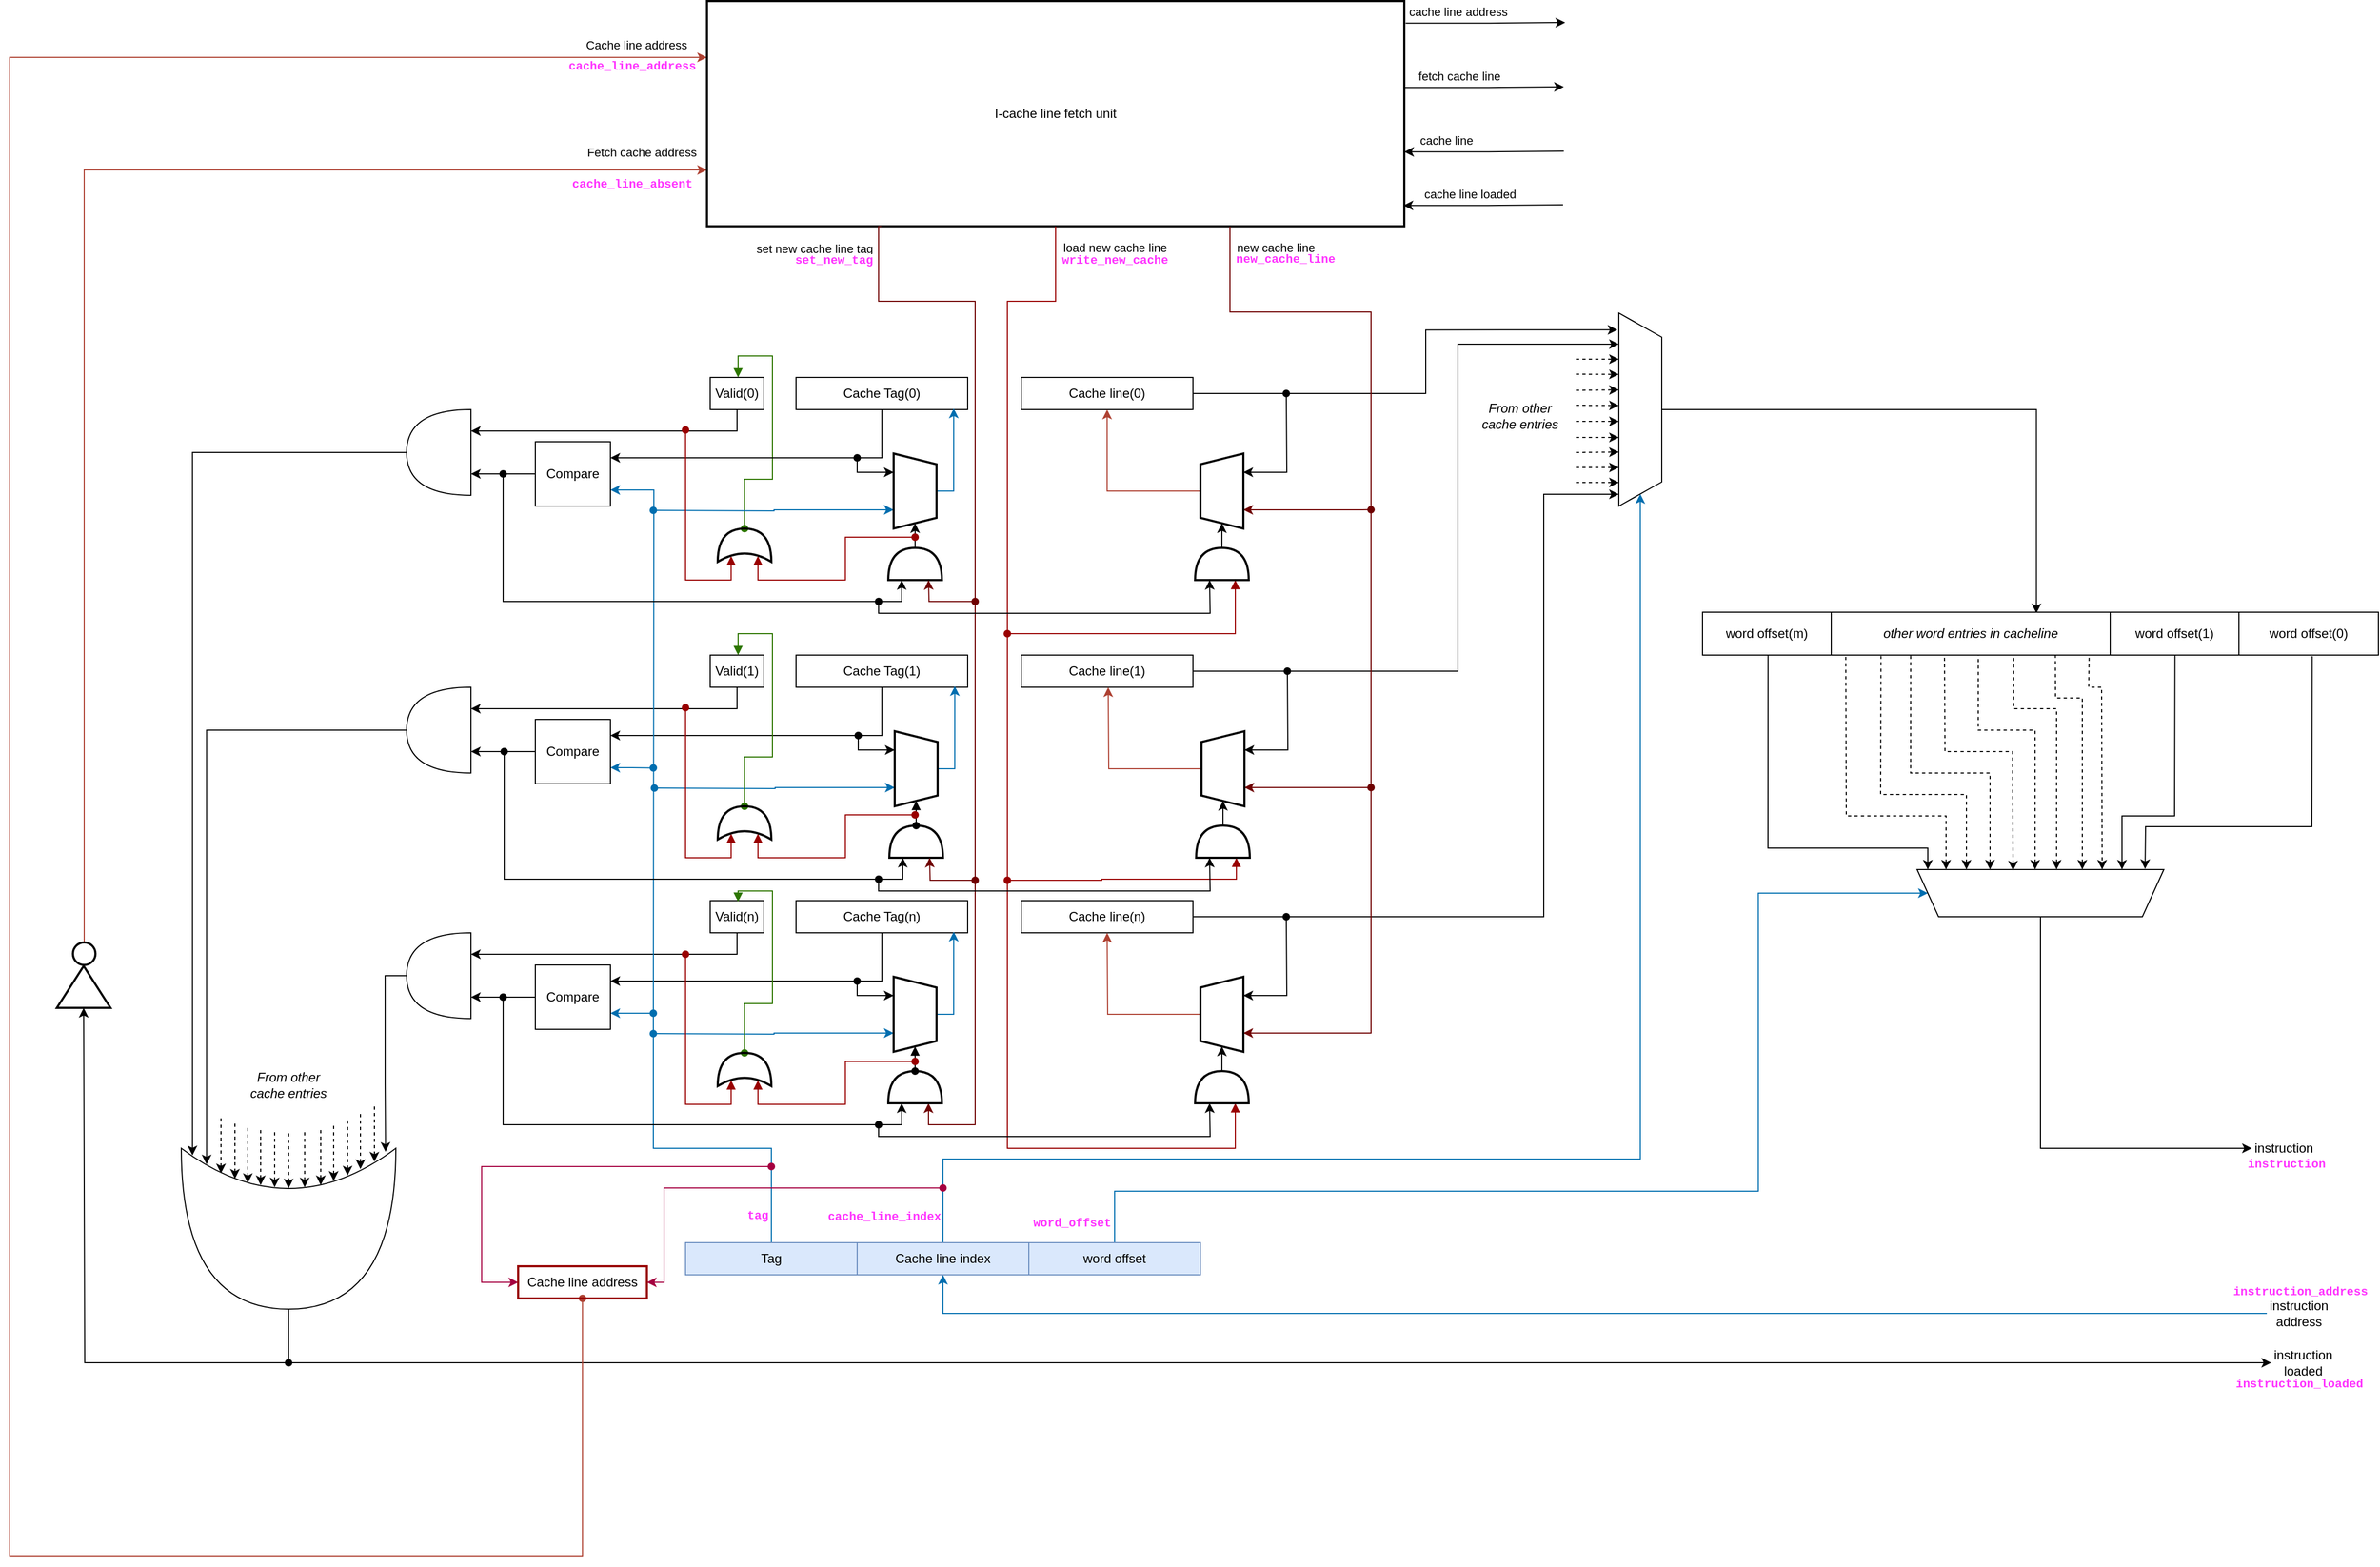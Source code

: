 <mxfile version="15.8.7" type="device"><diagram id="TtxQt77F0Pve0Gq8ISPb" name="L1 I-cache"><mxGraphModel dx="1340" dy="1667" grid="1" gridSize="10" guides="1" tooltips="1" connect="1" arrows="1" fold="1" page="1" pageScale="1" pageWidth="850" pageHeight="1100" math="0" shadow="0"><root><mxCell id="0"/><mxCell id="1" parent="0"/><mxCell id="AAuzFfe44RQ2FQWe9RqB-12" style="edgeStyle=orthogonalEdgeStyle;rounded=0;orthogonalLoop=1;jettySize=auto;html=1;exitX=0.5;exitY=0;exitDx=0;exitDy=0;entryX=1;entryY=0.75;entryDx=0;entryDy=0;fillColor=#1ba1e2;strokeColor=#006EAF;" parent="1" source="AAuzFfe44RQ2FQWe9RqB-3" target="AAuzFfe44RQ2FQWe9RqB-10" edge="1"><mxGeometry relative="1" as="geometry"><Array as="points"><mxPoint x="300" y="610"/><mxPoint x="190" y="610"/><mxPoint x="190" y="484"/></Array></mxGeometry></mxCell><mxCell id="B-37Sl5UuSsx1Pqy_apM-1" value="&lt;b&gt;&lt;font face=&quot;Courier New&quot; color=&quot;#ff33ff&quot;&gt;tag&lt;/font&gt;&lt;/b&gt;" style="edgeLabel;html=1;align=center;verticalAlign=middle;resizable=0;points=[];" vertex="1" connectable="0" parent="AAuzFfe44RQ2FQWe9RqB-12"><mxGeometry x="-0.84" y="-2" relative="1" as="geometry"><mxPoint x="-15" y="4" as="offset"/></mxGeometry></mxCell><mxCell id="AAuzFfe44RQ2FQWe9RqB-3" value="Tag" style="rounded=0;whiteSpace=wrap;html=1;fillColor=#dae8fc;strokeColor=#6c8ebf;" parent="1" vertex="1"><mxGeometry x="220" y="698" width="160" height="30" as="geometry"/></mxCell><mxCell id="AAuzFfe44RQ2FQWe9RqB-50" style="edgeStyle=orthogonalEdgeStyle;rounded=0;orthogonalLoop=1;jettySize=auto;html=1;exitX=0.5;exitY=0;exitDx=0;exitDy=0;entryX=1;entryY=0.5;entryDx=0;entryDy=0;startArrow=none;startFill=0;endArrow=classic;endFill=1;fillColor=#1ba1e2;strokeColor=#006EAF;" parent="1" source="AAuzFfe44RQ2FQWe9RqB-4" target="AAuzFfe44RQ2FQWe9RqB-35" edge="1"><mxGeometry relative="1" as="geometry"><Array as="points"><mxPoint x="460" y="620"/><mxPoint x="1110" y="620"/></Array></mxGeometry></mxCell><mxCell id="B-37Sl5UuSsx1Pqy_apM-2" value="&lt;b&gt;cache_line_index&lt;/b&gt;" style="edgeLabel;html=1;align=center;verticalAlign=middle;resizable=0;points=[];fontFamily=Courier New;fontColor=#FF33FF;" vertex="1" connectable="0" parent="AAuzFfe44RQ2FQWe9RqB-50"><mxGeometry x="-0.964" y="-1" relative="1" as="geometry"><mxPoint x="-56" as="offset"/></mxGeometry></mxCell><mxCell id="_ZMJS2XEXF6SMcS7L7t3-20" style="edgeStyle=orthogonalEdgeStyle;rounded=0;orthogonalLoop=1;jettySize=auto;html=1;startArrow=classic;startFill=1;endArrow=none;endFill=0;strokeWidth=1;fillColor=#1ba1e2;strokeColor=#006EAF;entryX=0;entryY=0.5;entryDx=0;entryDy=0;exitX=0.5;exitY=1;exitDx=0;exitDy=0;" parent="1" source="AAuzFfe44RQ2FQWe9RqB-4" target="_ZMJS2XEXF6SMcS7L7t3-21" edge="1"><mxGeometry relative="1" as="geometry"><mxPoint x="1684" y="764" as="targetPoint"/><mxPoint x="464" y="740" as="sourcePoint"/><Array as="points"><mxPoint x="460" y="764"/></Array></mxGeometry></mxCell><mxCell id="iY6-r_NJyTgNilD8m4rY-2" value="&lt;b&gt;instruction_address&lt;/b&gt;" style="edgeLabel;html=1;align=center;verticalAlign=middle;resizable=0;points=[];fontFamily=Courier New;fontColor=#FF33FF;" parent="_ZMJS2XEXF6SMcS7L7t3-20" vertex="1" connectable="0"><mxGeometry x="0.926" y="-1" relative="1" as="geometry"><mxPoint x="78" y="-21" as="offset"/></mxGeometry></mxCell><mxCell id="AAuzFfe44RQ2FQWe9RqB-4" value="Cache line index" style="rounded=0;whiteSpace=wrap;html=1;fillColor=#dae8fc;strokeColor=#6c8ebf;" parent="1" vertex="1"><mxGeometry x="380" y="698" width="160" height="30" as="geometry"/></mxCell><mxCell id="AAuzFfe44RQ2FQWe9RqB-86" style="edgeStyle=orthogonalEdgeStyle;rounded=0;orthogonalLoop=1;jettySize=auto;html=1;exitX=0.5;exitY=0;exitDx=0;exitDy=0;entryX=1;entryY=0.5;entryDx=0;entryDy=0;startArrow=none;startFill=0;endArrow=classic;endFill=1;fillColor=#1ba1e2;strokeColor=#006EAF;" parent="1" source="AAuzFfe44RQ2FQWe9RqB-5" target="AAuzFfe44RQ2FQWe9RqB-71" edge="1"><mxGeometry relative="1" as="geometry"><Array as="points"><mxPoint x="620" y="650"/><mxPoint x="1220" y="650"/><mxPoint x="1220" y="372"/></Array></mxGeometry></mxCell><mxCell id="B-37Sl5UuSsx1Pqy_apM-3" value="&lt;b&gt;word_offset&lt;/b&gt;" style="edgeLabel;html=1;align=center;verticalAlign=middle;resizable=0;points=[];fontFamily=Courier New;fontColor=#FF33FF;" vertex="1" connectable="0" parent="AAuzFfe44RQ2FQWe9RqB-86"><mxGeometry x="-0.94" y="-1" relative="1" as="geometry"><mxPoint x="-41" y="14" as="offset"/></mxGeometry></mxCell><mxCell id="AAuzFfe44RQ2FQWe9RqB-5" value="word offset" style="rounded=0;whiteSpace=wrap;html=1;fillColor=#dae8fc;strokeColor=#6c8ebf;" parent="1" vertex="1"><mxGeometry x="540" y="698" width="160" height="30" as="geometry"/></mxCell><mxCell id="AAuzFfe44RQ2FQWe9RqB-14" style="edgeStyle=orthogonalEdgeStyle;rounded=0;orthogonalLoop=1;jettySize=auto;html=1;exitX=0.5;exitY=1;exitDx=0;exitDy=0;entryX=0;entryY=0.75;entryDx=0;entryDy=0;entryPerimeter=0;" parent="1" source="AAuzFfe44RQ2FQWe9RqB-6" target="AAuzFfe44RQ2FQWe9RqB-13" edge="1"><mxGeometry relative="1" as="geometry"/></mxCell><mxCell id="AAuzFfe44RQ2FQWe9RqB-6" value="Valid(n)" style="rounded=0;whiteSpace=wrap;html=1;" parent="1" vertex="1"><mxGeometry x="243" y="379" width="50" height="30" as="geometry"/></mxCell><mxCell id="AAuzFfe44RQ2FQWe9RqB-11" style="edgeStyle=orthogonalEdgeStyle;rounded=0;orthogonalLoop=1;jettySize=auto;html=1;exitX=0.5;exitY=1;exitDx=0;exitDy=0;entryX=1;entryY=0.25;entryDx=0;entryDy=0;" parent="1" source="AAuzFfe44RQ2FQWe9RqB-7" target="AAuzFfe44RQ2FQWe9RqB-10" edge="1"><mxGeometry relative="1" as="geometry"/></mxCell><mxCell id="AAuzFfe44RQ2FQWe9RqB-7" value="&lt;div&gt;Cache Tag(n)&lt;/div&gt;" style="rounded=0;whiteSpace=wrap;html=1;" parent="1" vertex="1"><mxGeometry x="323" y="379" width="160" height="30" as="geometry"/></mxCell><mxCell id="AAuzFfe44RQ2FQWe9RqB-39" style="edgeStyle=orthogonalEdgeStyle;rounded=0;orthogonalLoop=1;jettySize=auto;html=1;exitX=1;exitY=0.5;exitDx=0;exitDy=0;entryX=0.061;entryY=1;entryDx=0;entryDy=0;entryPerimeter=0;startArrow=none;startFill=0;endArrow=classic;endFill=1;" parent="1" source="AAuzFfe44RQ2FQWe9RqB-8" target="AAuzFfe44RQ2FQWe9RqB-35" edge="1"><mxGeometry relative="1" as="geometry"><Array as="points"><mxPoint x="1020" y="394"/><mxPoint x="1020"/></Array></mxGeometry></mxCell><mxCell id="AAuzFfe44RQ2FQWe9RqB-8" value="Cache line(n)" style="rounded=0;whiteSpace=wrap;html=1;" parent="1" vertex="1"><mxGeometry x="533" y="379" width="160" height="30" as="geometry"/></mxCell><mxCell id="AAuzFfe44RQ2FQWe9RqB-15" style="edgeStyle=orthogonalEdgeStyle;rounded=0;orthogonalLoop=1;jettySize=auto;html=1;exitX=0;exitY=0.5;exitDx=0;exitDy=0;entryX=0;entryY=0.25;entryDx=0;entryDy=0;entryPerimeter=0;" parent="1" source="AAuzFfe44RQ2FQWe9RqB-10" target="AAuzFfe44RQ2FQWe9RqB-13" edge="1"><mxGeometry relative="1" as="geometry"/></mxCell><mxCell id="AAuzFfe44RQ2FQWe9RqB-10" value="Compare" style="rounded=0;whiteSpace=wrap;html=1;" parent="1" vertex="1"><mxGeometry x="80" y="439" width="70" height="60" as="geometry"/></mxCell><mxCell id="_ZMJS2XEXF6SMcS7L7t3-2" style="edgeStyle=orthogonalEdgeStyle;rounded=0;orthogonalLoop=1;jettySize=auto;html=1;exitX=1;exitY=0.5;exitDx=0;exitDy=0;exitPerimeter=0;entryX=0.022;entryY=0.048;entryDx=0;entryDy=0;entryPerimeter=0;" parent="1" source="AAuzFfe44RQ2FQWe9RqB-13" target="AAuzFfe44RQ2FQWe9RqB-90" edge="1"><mxGeometry relative="1" as="geometry"/></mxCell><mxCell id="AAuzFfe44RQ2FQWe9RqB-13" value="" style="shape=or;whiteSpace=wrap;html=1;direction=west;" parent="1" vertex="1"><mxGeometry x="-40" y="409" width="60" height="80" as="geometry"/></mxCell><mxCell id="AAuzFfe44RQ2FQWe9RqB-16" style="edgeStyle=orthogonalEdgeStyle;rounded=0;orthogonalLoop=1;jettySize=auto;html=1;exitX=0.5;exitY=1;exitDx=0;exitDy=0;entryX=0;entryY=0.75;entryDx=0;entryDy=0;entryPerimeter=0;" parent="1" source="AAuzFfe44RQ2FQWe9RqB-17" target="AAuzFfe44RQ2FQWe9RqB-23" edge="1"><mxGeometry relative="1" as="geometry"/></mxCell><mxCell id="AAuzFfe44RQ2FQWe9RqB-17" value="Valid(1)" style="rounded=0;whiteSpace=wrap;html=1;" parent="1" vertex="1"><mxGeometry x="243" y="150" width="50" height="30" as="geometry"/></mxCell><mxCell id="AAuzFfe44RQ2FQWe9RqB-18" style="edgeStyle=orthogonalEdgeStyle;rounded=0;orthogonalLoop=1;jettySize=auto;html=1;exitX=0.5;exitY=1;exitDx=0;exitDy=0;entryX=1;entryY=0.25;entryDx=0;entryDy=0;" parent="1" source="AAuzFfe44RQ2FQWe9RqB-19" target="AAuzFfe44RQ2FQWe9RqB-22" edge="1"><mxGeometry relative="1" as="geometry"/></mxCell><mxCell id="AAuzFfe44RQ2FQWe9RqB-19" value="&lt;div&gt;Cache Tag(1)&lt;/div&gt;" style="rounded=0;whiteSpace=wrap;html=1;" parent="1" vertex="1"><mxGeometry x="323" y="150" width="160" height="30" as="geometry"/></mxCell><mxCell id="AAuzFfe44RQ2FQWe9RqB-38" style="edgeStyle=orthogonalEdgeStyle;rounded=0;orthogonalLoop=1;jettySize=auto;html=1;exitX=1;exitY=0.5;exitDx=0;exitDy=0;entryX=0.839;entryY=1;entryDx=0;entryDy=0;entryPerimeter=0;startArrow=none;startFill=0;endArrow=classic;endFill=1;" parent="1" source="AAuzFfe44RQ2FQWe9RqB-20" target="AAuzFfe44RQ2FQWe9RqB-35" edge="1"><mxGeometry relative="1" as="geometry"><Array as="points"><mxPoint x="940" y="165"/><mxPoint x="940" y="-140"/></Array></mxGeometry></mxCell><mxCell id="AAuzFfe44RQ2FQWe9RqB-20" value="Cache line(1)" style="rounded=0;whiteSpace=wrap;html=1;" parent="1" vertex="1"><mxGeometry x="533" y="150" width="160" height="30" as="geometry"/></mxCell><mxCell id="AAuzFfe44RQ2FQWe9RqB-21" style="edgeStyle=orthogonalEdgeStyle;rounded=0;orthogonalLoop=1;jettySize=auto;html=1;exitX=0;exitY=0.5;exitDx=0;exitDy=0;entryX=0;entryY=0.25;entryDx=0;entryDy=0;entryPerimeter=0;" parent="1" source="AAuzFfe44RQ2FQWe9RqB-22" target="AAuzFfe44RQ2FQWe9RqB-23" edge="1"><mxGeometry relative="1" as="geometry"/></mxCell><mxCell id="AAuzFfe44RQ2FQWe9RqB-34" style="edgeStyle=orthogonalEdgeStyle;rounded=0;orthogonalLoop=1;jettySize=auto;html=1;exitX=1;exitY=0.75;exitDx=0;exitDy=0;startArrow=classic;startFill=1;endArrow=oval;endFill=1;fillColor=#1ba1e2;strokeColor=#006EAF;" parent="1" source="AAuzFfe44RQ2FQWe9RqB-22" edge="1"><mxGeometry relative="1" as="geometry"><mxPoint x="190" y="255.222" as="targetPoint"/></mxGeometry></mxCell><mxCell id="AAuzFfe44RQ2FQWe9RqB-22" value="Compare" style="rounded=0;whiteSpace=wrap;html=1;" parent="1" vertex="1"><mxGeometry x="80" y="210" width="70" height="60" as="geometry"/></mxCell><mxCell id="_ZMJS2XEXF6SMcS7L7t3-3" style="edgeStyle=orthogonalEdgeStyle;rounded=0;orthogonalLoop=1;jettySize=auto;html=1;exitX=1;exitY=0.5;exitDx=0;exitDy=0;exitPerimeter=0;entryX=0.1;entryY=0.882;entryDx=0;entryDy=0;entryPerimeter=0;" parent="1" source="AAuzFfe44RQ2FQWe9RqB-23" target="AAuzFfe44RQ2FQWe9RqB-90" edge="1"><mxGeometry relative="1" as="geometry"/></mxCell><mxCell id="AAuzFfe44RQ2FQWe9RqB-23" value="" style="shape=or;whiteSpace=wrap;html=1;direction=west;" parent="1" vertex="1"><mxGeometry x="-40" y="180" width="60" height="80" as="geometry"/></mxCell><mxCell id="AAuzFfe44RQ2FQWe9RqB-25" style="edgeStyle=orthogonalEdgeStyle;rounded=0;orthogonalLoop=1;jettySize=auto;html=1;exitX=0.5;exitY=1;exitDx=0;exitDy=0;entryX=0;entryY=0.75;entryDx=0;entryDy=0;entryPerimeter=0;" parent="1" source="AAuzFfe44RQ2FQWe9RqB-26" target="AAuzFfe44RQ2FQWe9RqB-33" edge="1"><mxGeometry relative="1" as="geometry"/></mxCell><mxCell id="_ZMJS2XEXF6SMcS7L7t3-127" style="edgeStyle=orthogonalEdgeStyle;rounded=0;orthogonalLoop=1;jettySize=auto;html=1;exitX=0.5;exitY=0;exitDx=0;exitDy=0;startArrow=block;startFill=1;endArrow=oval;endFill=1;strokeColor=#2D7600;strokeWidth=1;fillColor=#60a917;entryX=1;entryY=0.5;entryDx=0;entryDy=0;entryPerimeter=0;" parent="1" target="_ZMJS2XEXF6SMcS7L7t3-128" edge="1"><mxGeometry relative="1" as="geometry"><mxPoint x="299" y="50.0" as="targetPoint"/><mxPoint x="269" y="-109" as="sourcePoint"/><Array as="points"><mxPoint x="269" y="-129"/><mxPoint x="301" y="-129"/><mxPoint x="301" y="-14"/><mxPoint x="275" y="-14"/></Array></mxGeometry></mxCell><mxCell id="AAuzFfe44RQ2FQWe9RqB-26" value="Valid(0)" style="rounded=0;whiteSpace=wrap;html=1;" parent="1" vertex="1"><mxGeometry x="243" y="-109" width="50" height="30" as="geometry"/></mxCell><mxCell id="AAuzFfe44RQ2FQWe9RqB-27" style="edgeStyle=orthogonalEdgeStyle;rounded=0;orthogonalLoop=1;jettySize=auto;html=1;exitX=0.5;exitY=1;exitDx=0;exitDy=0;entryX=1;entryY=0.25;entryDx=0;entryDy=0;" parent="1" source="AAuzFfe44RQ2FQWe9RqB-28" target="AAuzFfe44RQ2FQWe9RqB-32" edge="1"><mxGeometry relative="1" as="geometry"/></mxCell><mxCell id="AAuzFfe44RQ2FQWe9RqB-28" value="&lt;div&gt;Cache Tag(0)&lt;/div&gt;" style="rounded=0;whiteSpace=wrap;html=1;" parent="1" vertex="1"><mxGeometry x="323" y="-109" width="160" height="30" as="geometry"/></mxCell><mxCell id="AAuzFfe44RQ2FQWe9RqB-37" style="edgeStyle=orthogonalEdgeStyle;rounded=0;orthogonalLoop=1;jettySize=auto;html=1;exitX=1;exitY=0.5;exitDx=0;exitDy=0;entryX=0.913;entryY=1.033;entryDx=0;entryDy=0;entryPerimeter=0;startArrow=none;startFill=0;endArrow=classic;endFill=1;" parent="1" source="AAuzFfe44RQ2FQWe9RqB-29" target="AAuzFfe44RQ2FQWe9RqB-35" edge="1"><mxGeometry relative="1" as="geometry"><Array as="points"><mxPoint x="910" y="-94"/><mxPoint x="910" y="-153"/></Array></mxGeometry></mxCell><mxCell id="AAuzFfe44RQ2FQWe9RqB-29" value="Cache line(0)" style="rounded=0;whiteSpace=wrap;html=1;" parent="1" vertex="1"><mxGeometry x="533" y="-109" width="160" height="30" as="geometry"/></mxCell><mxCell id="AAuzFfe44RQ2FQWe9RqB-30" style="edgeStyle=orthogonalEdgeStyle;rounded=0;orthogonalLoop=1;jettySize=auto;html=1;exitX=0;exitY=0.5;exitDx=0;exitDy=0;entryX=0;entryY=0.25;entryDx=0;entryDy=0;entryPerimeter=0;" parent="1" source="AAuzFfe44RQ2FQWe9RqB-32" target="AAuzFfe44RQ2FQWe9RqB-33" edge="1"><mxGeometry relative="1" as="geometry"/></mxCell><mxCell id="AAuzFfe44RQ2FQWe9RqB-31" style="edgeStyle=orthogonalEdgeStyle;rounded=0;orthogonalLoop=1;jettySize=auto;html=1;exitX=1;exitY=0.75;exitDx=0;exitDy=0;startArrow=classic;startFill=1;endArrow=oval;endFill=1;fillColor=#1ba1e2;strokeColor=#006EAF;" parent="1" source="AAuzFfe44RQ2FQWe9RqB-32" edge="1"><mxGeometry relative="1" as="geometry"><mxPoint x="190" y="484" as="targetPoint"/></mxGeometry></mxCell><mxCell id="AAuzFfe44RQ2FQWe9RqB-32" value="Compare" style="rounded=0;whiteSpace=wrap;html=1;" parent="1" vertex="1"><mxGeometry x="80" y="-49" width="70" height="60" as="geometry"/></mxCell><mxCell id="_ZMJS2XEXF6SMcS7L7t3-1" style="edgeStyle=orthogonalEdgeStyle;rounded=0;orthogonalLoop=1;jettySize=auto;html=1;exitX=1;exitY=0.5;exitDx=0;exitDy=0;exitPerimeter=0;entryX=0.044;entryY=0.948;entryDx=0;entryDy=0;entryPerimeter=0;" parent="1" source="AAuzFfe44RQ2FQWe9RqB-33" target="AAuzFfe44RQ2FQWe9RqB-90" edge="1"><mxGeometry relative="1" as="geometry"/></mxCell><mxCell id="AAuzFfe44RQ2FQWe9RqB-33" value="" style="shape=or;whiteSpace=wrap;html=1;direction=west;" parent="1" vertex="1"><mxGeometry x="-40" y="-79" width="60" height="80" as="geometry"/></mxCell><mxCell id="AAuzFfe44RQ2FQWe9RqB-70" style="edgeStyle=orthogonalEdgeStyle;rounded=0;orthogonalLoop=1;jettySize=auto;html=1;exitX=0.5;exitY=0;exitDx=0;exitDy=0;entryX=0.494;entryY=0.025;entryDx=0;entryDy=0;entryPerimeter=0;startArrow=none;startFill=0;endArrow=classic;endFill=1;" parent="1" source="AAuzFfe44RQ2FQWe9RqB-35" target="AAuzFfe44RQ2FQWe9RqB-54" edge="1"><mxGeometry relative="1" as="geometry"/></mxCell><mxCell id="AAuzFfe44RQ2FQWe9RqB-35" value="" style="verticalLabelPosition=middle;verticalAlign=middle;html=1;shape=trapezoid;perimeter=trapezoidPerimeter;whiteSpace=wrap;size=0.125;arcSize=10;flipV=1;labelPosition=center;align=center;direction=south;" parent="1" vertex="1"><mxGeometry x="1090" y="-169" width="40" height="180" as="geometry"/></mxCell><mxCell id="AAuzFfe44RQ2FQWe9RqB-40" value="" style="endArrow=classic;dashed=1;html=1;rounded=0;entryX=0.25;entryY=1;entryDx=0;entryDy=0;endFill=1;" parent="1" edge="1"><mxGeometry width="50" height="50" relative="1" as="geometry"><mxPoint x="1050" y="-126" as="sourcePoint"/><mxPoint x="1090" y="-126.0" as="targetPoint"/></mxGeometry></mxCell><mxCell id="AAuzFfe44RQ2FQWe9RqB-41" value="" style="endArrow=classic;dashed=1;html=1;rounded=0;entryX=0.25;entryY=1;entryDx=0;entryDy=0;endFill=1;" parent="1" edge="1"><mxGeometry width="50" height="50" relative="1" as="geometry"><mxPoint x="1050" y="-112" as="sourcePoint"/><mxPoint x="1090" y="-111.77" as="targetPoint"/></mxGeometry></mxCell><mxCell id="AAuzFfe44RQ2FQWe9RqB-42" value="" style="endArrow=classic;dashed=1;html=1;rounded=0;entryX=0.25;entryY=1;entryDx=0;entryDy=0;endFill=1;" parent="1" edge="1"><mxGeometry width="50" height="50" relative="1" as="geometry"><mxPoint x="1050" y="-97" as="sourcePoint"/><mxPoint x="1090" y="-97.38" as="targetPoint"/></mxGeometry></mxCell><mxCell id="AAuzFfe44RQ2FQWe9RqB-43" value="" style="endArrow=classic;dashed=1;html=1;rounded=0;entryX=0.25;entryY=1;entryDx=0;entryDy=0;endFill=1;" parent="1" edge="1"><mxGeometry width="50" height="50" relative="1" as="geometry"><mxPoint x="1050" y="-83" as="sourcePoint"/><mxPoint x="1090" y="-82.77" as="targetPoint"/></mxGeometry></mxCell><mxCell id="AAuzFfe44RQ2FQWe9RqB-44" value="" style="endArrow=classic;dashed=1;html=1;rounded=0;entryX=0.25;entryY=1;entryDx=0;entryDy=0;endFill=1;" parent="1" edge="1"><mxGeometry width="50" height="50" relative="1" as="geometry"><mxPoint x="1050" y="-68" as="sourcePoint"/><mxPoint x="1090" y="-68.0" as="targetPoint"/></mxGeometry></mxCell><mxCell id="AAuzFfe44RQ2FQWe9RqB-45" value="" style="endArrow=classic;dashed=1;html=1;rounded=0;entryX=0.25;entryY=1;entryDx=0;entryDy=0;endFill=1;" parent="1" edge="1"><mxGeometry width="50" height="50" relative="1" as="geometry"><mxPoint x="1050" y="-53" as="sourcePoint"/><mxPoint x="1090" y="-53.0" as="targetPoint"/></mxGeometry></mxCell><mxCell id="AAuzFfe44RQ2FQWe9RqB-46" value="" style="endArrow=classic;dashed=1;html=1;rounded=0;entryX=0.25;entryY=1;entryDx=0;entryDy=0;endFill=1;" parent="1" edge="1"><mxGeometry width="50" height="50" relative="1" as="geometry"><mxPoint x="1050" y="-39" as="sourcePoint"/><mxPoint x="1090" y="-39.38" as="targetPoint"/></mxGeometry></mxCell><mxCell id="AAuzFfe44RQ2FQWe9RqB-47" value="" style="endArrow=classic;dashed=1;html=1;rounded=0;entryX=0.25;entryY=1;entryDx=0;entryDy=0;endFill=1;" parent="1" edge="1"><mxGeometry width="50" height="50" relative="1" as="geometry"><mxPoint x="1050" y="-25" as="sourcePoint"/><mxPoint x="1090" y="-25.0" as="targetPoint"/></mxGeometry></mxCell><mxCell id="AAuzFfe44RQ2FQWe9RqB-48" value="" style="endArrow=classic;dashed=1;html=1;rounded=0;entryX=0.25;entryY=1;entryDx=0;entryDy=0;endFill=1;" parent="1" edge="1"><mxGeometry width="50" height="50" relative="1" as="geometry"><mxPoint x="1050" y="-11" as="sourcePoint"/><mxPoint x="1090" y="-11.0" as="targetPoint"/></mxGeometry></mxCell><mxCell id="AAuzFfe44RQ2FQWe9RqB-49" value="From other cache entries" style="text;html=1;align=center;verticalAlign=middle;whiteSpace=wrap;rounded=0;fontStyle=2;" parent="1" vertex="1"><mxGeometry x="958" y="-109" width="80" height="71" as="geometry"/></mxCell><mxCell id="AAuzFfe44RQ2FQWe9RqB-53" value="" style="shape=table;html=1;whiteSpace=wrap;startSize=0;container=1;collapsible=0;childLayout=tableLayout;" parent="1" vertex="1"><mxGeometry x="1168" y="110" width="630" height="40" as="geometry"/></mxCell><mxCell id="AAuzFfe44RQ2FQWe9RqB-54" value="" style="shape=partialRectangle;html=1;whiteSpace=wrap;collapsible=0;dropTarget=0;pointerEvents=0;fillColor=none;top=0;left=0;bottom=0;right=0;points=[[0,0.5],[1,0.5]];portConstraint=eastwest;" parent="AAuzFfe44RQ2FQWe9RqB-53" vertex="1"><mxGeometry width="630" height="40" as="geometry"/></mxCell><mxCell id="AAuzFfe44RQ2FQWe9RqB-55" value="&lt;div&gt;word offset(m)&lt;/div&gt;" style="shape=partialRectangle;html=1;whiteSpace=wrap;connectable=0;fillColor=none;top=0;left=0;bottom=0;right=0;overflow=hidden;pointerEvents=1;" parent="AAuzFfe44RQ2FQWe9RqB-54" vertex="1"><mxGeometry width="120" height="40" as="geometry"><mxRectangle width="120" height="40" as="alternateBounds"/></mxGeometry></mxCell><mxCell id="AAuzFfe44RQ2FQWe9RqB-56" value="&lt;i&gt;other word entries in cacheline&lt;/i&gt;" style="shape=partialRectangle;html=1;whiteSpace=wrap;connectable=0;fillColor=none;top=0;left=0;bottom=0;right=0;overflow=hidden;pointerEvents=1;" parent="AAuzFfe44RQ2FQWe9RqB-54" vertex="1"><mxGeometry x="120" width="260" height="40" as="geometry"><mxRectangle width="260" height="40" as="alternateBounds"/></mxGeometry></mxCell><mxCell id="AAuzFfe44RQ2FQWe9RqB-57" value="word offset(1)" style="shape=partialRectangle;html=1;whiteSpace=wrap;connectable=0;fillColor=none;top=0;left=0;bottom=0;right=0;overflow=hidden;pointerEvents=1;" parent="AAuzFfe44RQ2FQWe9RqB-54" vertex="1"><mxGeometry x="380" width="120" height="40" as="geometry"><mxRectangle width="120" height="40" as="alternateBounds"/></mxGeometry></mxCell><mxCell id="AAuzFfe44RQ2FQWe9RqB-69" value="word offset(0)" style="shape=partialRectangle;html=1;whiteSpace=wrap;connectable=0;fillColor=none;top=0;left=0;bottom=0;right=0;overflow=hidden;pointerEvents=1;" parent="AAuzFfe44RQ2FQWe9RqB-54" vertex="1"><mxGeometry x="500" width="130" height="40" as="geometry"><mxRectangle width="130" height="40" as="alternateBounds"/></mxGeometry></mxCell><mxCell id="AAuzFfe44RQ2FQWe9RqB-87" style="edgeStyle=orthogonalEdgeStyle;rounded=0;orthogonalLoop=1;jettySize=auto;html=1;exitX=0.5;exitY=0;exitDx=0;exitDy=0;startArrow=none;startFill=0;endArrow=classic;endFill=1;entryX=0;entryY=0.5;entryDx=0;entryDy=0;" parent="1" source="AAuzFfe44RQ2FQWe9RqB-71" target="AAuzFfe44RQ2FQWe9RqB-88" edge="1"><mxGeometry relative="1" as="geometry"><mxPoint x="1648" y="600" as="targetPoint"/><Array as="points"><mxPoint x="1483" y="610"/><mxPoint x="1668" y="610"/></Array></mxGeometry></mxCell><mxCell id="iY6-r_NJyTgNilD8m4rY-1" value="&lt;font face=&quot;Courier New&quot; color=&quot;#ff33ff&quot;&gt;&lt;b&gt;instruction&lt;/b&gt;&lt;/font&gt;" style="edgeLabel;html=1;align=center;verticalAlign=middle;resizable=0;points=[];" parent="AAuzFfe44RQ2FQWe9RqB-87" vertex="1" connectable="0"><mxGeometry x="0.863" relative="1" as="geometry"><mxPoint x="60" y="15" as="offset"/></mxGeometry></mxCell><mxCell id="AAuzFfe44RQ2FQWe9RqB-71" value="" style="shape=trapezoid;perimeter=trapezoidPerimeter;whiteSpace=wrap;html=1;fixedSize=1;direction=west;" parent="1" vertex="1"><mxGeometry x="1368" y="350" width="230" height="44" as="geometry"/></mxCell><mxCell id="AAuzFfe44RQ2FQWe9RqB-72" value="" style="endArrow=classic;html=1;rounded=0;exitX=0.902;exitY=1.025;exitDx=0;exitDy=0;exitPerimeter=0;entryX=0.076;entryY=1.012;entryDx=0;entryDy=0;entryPerimeter=0;" parent="1" source="AAuzFfe44RQ2FQWe9RqB-54" target="AAuzFfe44RQ2FQWe9RqB-71" edge="1"><mxGeometry width="50" height="50" relative="1" as="geometry"><mxPoint x="1368" y="270" as="sourcePoint"/><mxPoint x="1418" y="220" as="targetPoint"/><Array as="points"><mxPoint x="1736" y="310"/><mxPoint x="1581" y="310"/></Array></mxGeometry></mxCell><mxCell id="AAuzFfe44RQ2FQWe9RqB-74" value="" style="endArrow=classic;html=1;rounded=0;exitX=0.699;exitY=0.987;exitDx=0;exitDy=0;exitPerimeter=0;" parent="1" source="AAuzFfe44RQ2FQWe9RqB-54" edge="1"><mxGeometry width="50" height="50" relative="1" as="geometry"><mxPoint x="1368" y="270" as="sourcePoint"/><mxPoint x="1559" y="350" as="targetPoint"/><Array as="points"><mxPoint x="1608" y="300"/><mxPoint x="1559" y="300"/></Array></mxGeometry></mxCell><mxCell id="AAuzFfe44RQ2FQWe9RqB-75" value="" style="endArrow=classic;dashed=1;html=1;rounded=0;exitX=0.572;exitY=1.063;exitDx=0;exitDy=0;exitPerimeter=0;entryX=0.25;entryY=1;entryDx=0;entryDy=0;endFill=1;" parent="1" source="AAuzFfe44RQ2FQWe9RqB-54" target="AAuzFfe44RQ2FQWe9RqB-71" edge="1"><mxGeometry width="50" height="50" relative="1" as="geometry"><mxPoint x="1368" y="270" as="sourcePoint"/><mxPoint x="1418" y="220" as="targetPoint"/><Array as="points"><mxPoint x="1528" y="180"/><mxPoint x="1540" y="180"/></Array></mxGeometry></mxCell><mxCell id="AAuzFfe44RQ2FQWe9RqB-76" value="" style="endArrow=none;dashed=1;html=1;rounded=0;entryX=0.522;entryY=0.983;entryDx=0;entryDy=0;entryPerimeter=0;endFill=0;startArrow=classic;startFill=1;" parent="1" target="AAuzFfe44RQ2FQWe9RqB-54" edge="1"><mxGeometry width="50" height="50" relative="1" as="geometry"><mxPoint x="1522" y="350" as="sourcePoint"/><mxPoint x="1508" y="260" as="targetPoint"/><Array as="points"><mxPoint x="1522" y="190"/><mxPoint x="1497" y="190"/></Array></mxGeometry></mxCell><mxCell id="AAuzFfe44RQ2FQWe9RqB-77" value="" style="endArrow=none;dashed=1;html=1;rounded=0;startArrow=classic;startFill=1;" parent="1" edge="1"><mxGeometry width="50" height="50" relative="1" as="geometry"><mxPoint x="1498" y="350" as="sourcePoint"/><mxPoint x="1458" y="150" as="targetPoint"/><Array as="points"><mxPoint x="1498" y="200"/><mxPoint x="1458" y="200"/></Array></mxGeometry></mxCell><mxCell id="AAuzFfe44RQ2FQWe9RqB-79" value="" style="endArrow=none;dashed=1;html=1;rounded=0;entryX=0.408;entryY=1.002;entryDx=0;entryDy=0;entryPerimeter=0;startArrow=classic;startFill=1;" parent="1" target="AAuzFfe44RQ2FQWe9RqB-54" edge="1"><mxGeometry width="50" height="50" relative="1" as="geometry"><mxPoint x="1478" y="350" as="sourcePoint"/><mxPoint x="1408" y="150" as="targetPoint"/><Array as="points"><mxPoint x="1478" y="220"/><mxPoint x="1425" y="220"/></Array></mxGeometry></mxCell><mxCell id="AAuzFfe44RQ2FQWe9RqB-81" value="" style="endArrow=none;dashed=1;html=1;rounded=0;exitX=0.611;exitY=0.981;exitDx=0;exitDy=0;exitPerimeter=0;entryX=0.358;entryY=1.002;entryDx=0;entryDy=0;entryPerimeter=0;startArrow=classic;startFill=1;" parent="1" source="AAuzFfe44RQ2FQWe9RqB-71" target="AAuzFfe44RQ2FQWe9RqB-54" edge="1"><mxGeometry width="50" height="50" relative="1" as="geometry"><mxPoint x="1458" y="310" as="sourcePoint"/><mxPoint x="1448" y="270" as="targetPoint"/><Array as="points"><mxPoint x="1457" y="240"/><mxPoint x="1394" y="240"/></Array></mxGeometry></mxCell><mxCell id="AAuzFfe44RQ2FQWe9RqB-82" value="" style="endArrow=none;dashed=1;html=1;rounded=0;entryX=0.308;entryY=0.983;entryDx=0;entryDy=0;entryPerimeter=0;startArrow=classic;startFill=1;" parent="1" target="AAuzFfe44RQ2FQWe9RqB-54" edge="1"><mxGeometry width="50" height="50" relative="1" as="geometry"><mxPoint x="1436" y="350" as="sourcePoint"/><mxPoint x="1428" y="270" as="targetPoint"/><Array as="points"><mxPoint x="1436" y="260"/><mxPoint x="1362" y="260"/></Array></mxGeometry></mxCell><mxCell id="AAuzFfe44RQ2FQWe9RqB-83" value="" style="endArrow=none;dashed=1;html=1;rounded=0;entryX=0.264;entryY=1.02;entryDx=0;entryDy=0;entryPerimeter=0;startArrow=classic;startFill=1;" parent="1" target="AAuzFfe44RQ2FQWe9RqB-54" edge="1"><mxGeometry width="50" height="50" relative="1" as="geometry"><mxPoint x="1414" y="350" as="sourcePoint"/><mxPoint x="1398" y="260" as="targetPoint"/><Array as="points"><mxPoint x="1414" y="280"/><mxPoint x="1334" y="280"/></Array></mxGeometry></mxCell><mxCell id="AAuzFfe44RQ2FQWe9RqB-84" value="" style="endArrow=none;dashed=1;html=1;rounded=0;entryX=0.212;entryY=0.983;entryDx=0;entryDy=0;entryPerimeter=0;startArrow=classic;startFill=1;" parent="1" target="AAuzFfe44RQ2FQWe9RqB-54" edge="1"><mxGeometry width="50" height="50" relative="1" as="geometry"><mxPoint x="1395" y="350" as="sourcePoint"/><mxPoint x="1378" y="250" as="targetPoint"/><Array as="points"><mxPoint x="1395" y="300"/><mxPoint x="1302" y="300"/></Array></mxGeometry></mxCell><mxCell id="AAuzFfe44RQ2FQWe9RqB-85" value="" style="endArrow=classic;html=1;rounded=0;exitX=0.097;exitY=1.002;exitDx=0;exitDy=0;exitPerimeter=0;" parent="1" source="AAuzFfe44RQ2FQWe9RqB-54" edge="1"><mxGeometry width="50" height="50" relative="1" as="geometry"><mxPoint x="1458" y="310" as="sourcePoint"/><mxPoint x="1378" y="350" as="targetPoint"/><Array as="points"><mxPoint x="1229" y="330"/><mxPoint x="1378" y="330"/></Array></mxGeometry></mxCell><mxCell id="AAuzFfe44RQ2FQWe9RqB-88" value="instruction" style="text;html=1;strokeColor=none;fillColor=none;align=center;verticalAlign=middle;whiteSpace=wrap;rounded=0;" parent="1" vertex="1"><mxGeometry x="1680" y="595" width="60" height="30" as="geometry"/></mxCell><mxCell id="_ZMJS2XEXF6SMcS7L7t3-19" style="edgeStyle=orthogonalEdgeStyle;rounded=0;orthogonalLoop=1;jettySize=auto;html=1;exitX=1;exitY=0.5;exitDx=0;exitDy=0;exitPerimeter=0;entryX=0;entryY=0.5;entryDx=0;entryDy=0;startArrow=none;startFill=0;endArrow=classic;endFill=1;strokeWidth=1;fillColor=#1ba1e2;strokeColor=#000000;" parent="1" source="AAuzFfe44RQ2FQWe9RqB-90" target="_ZMJS2XEXF6SMcS7L7t3-17" edge="1"><mxGeometry relative="1" as="geometry"><Array as="points"><mxPoint x="-150" y="810"/><mxPoint x="1562" y="810"/></Array></mxGeometry></mxCell><mxCell id="iY6-r_NJyTgNilD8m4rY-3" value="&lt;b&gt;instruction_loaded&lt;/b&gt;" style="edgeLabel;html=1;align=center;verticalAlign=middle;resizable=0;points=[];fontFamily=Courier New;fontColor=#FF33FF;" parent="_ZMJS2XEXF6SMcS7L7t3-19" vertex="1" connectable="0"><mxGeometry x="0.962" y="-2" relative="1" as="geometry"><mxPoint x="62" y="18" as="offset"/></mxGeometry></mxCell><mxCell id="AAuzFfe44RQ2FQWe9RqB-90" value="" style="shape=xor;whiteSpace=wrap;html=1;direction=south;" parent="1" vertex="1"><mxGeometry x="-250" y="610" width="200" height="150" as="geometry"/></mxCell><mxCell id="_ZMJS2XEXF6SMcS7L7t3-4" value="" style="endArrow=none;dashed=1;html=1;rounded=0;exitX=0.156;exitY=0.815;exitDx=0;exitDy=0;exitPerimeter=0;strokeWidth=1;endFill=0;startArrow=classic;startFill=1;" parent="1" source="AAuzFfe44RQ2FQWe9RqB-90" edge="1"><mxGeometry width="50" height="50" relative="1" as="geometry"><mxPoint x="-130" y="580" as="sourcePoint"/><mxPoint x="-213" y="580" as="targetPoint"/></mxGeometry></mxCell><mxCell id="_ZMJS2XEXF6SMcS7L7t3-6" value="" style="endArrow=none;dashed=1;html=1;rounded=0;exitX=0.156;exitY=0.815;exitDx=0;exitDy=0;exitPerimeter=0;strokeWidth=1;endFill=0;startArrow=classic;startFill=1;" parent="1" edge="1"><mxGeometry width="50" height="50" relative="1" as="geometry"><mxPoint x="-200" y="638.4" as="sourcePoint"/><mxPoint x="-200" y="585" as="targetPoint"/></mxGeometry></mxCell><mxCell id="_ZMJS2XEXF6SMcS7L7t3-7" value="" style="endArrow=none;dashed=1;html=1;rounded=0;exitX=0.156;exitY=0.815;exitDx=0;exitDy=0;exitPerimeter=0;strokeWidth=1;endFill=0;startArrow=classic;startFill=1;" parent="1" edge="1"><mxGeometry width="50" height="50" relative="1" as="geometry"><mxPoint x="-188" y="642.4" as="sourcePoint"/><mxPoint x="-188" y="589" as="targetPoint"/></mxGeometry></mxCell><mxCell id="_ZMJS2XEXF6SMcS7L7t3-8" value="" style="endArrow=none;dashed=1;html=1;rounded=0;exitX=0.156;exitY=0.815;exitDx=0;exitDy=0;exitPerimeter=0;strokeWidth=1;endFill=0;startArrow=classic;startFill=1;" parent="1" edge="1"><mxGeometry width="50" height="50" relative="1" as="geometry"><mxPoint x="-176" y="644.4" as="sourcePoint"/><mxPoint x="-176" y="591" as="targetPoint"/></mxGeometry></mxCell><mxCell id="_ZMJS2XEXF6SMcS7L7t3-9" value="" style="endArrow=none;dashed=1;html=1;rounded=0;exitX=0.156;exitY=0.815;exitDx=0;exitDy=0;exitPerimeter=0;strokeWidth=1;endFill=0;startArrow=classic;startFill=1;" parent="1" edge="1"><mxGeometry width="50" height="50" relative="1" as="geometry"><mxPoint x="-163" y="646.4" as="sourcePoint"/><mxPoint x="-163" y="593" as="targetPoint"/></mxGeometry></mxCell><mxCell id="_ZMJS2XEXF6SMcS7L7t3-10" value="" style="endArrow=none;dashed=1;html=1;rounded=0;exitX=0.156;exitY=0.815;exitDx=0;exitDy=0;exitPerimeter=0;strokeWidth=1;endFill=0;startArrow=classic;startFill=1;" parent="1" edge="1"><mxGeometry width="50" height="50" relative="1" as="geometry"><mxPoint x="-150" y="647.4" as="sourcePoint"/><mxPoint x="-150" y="594" as="targetPoint"/></mxGeometry></mxCell><mxCell id="_ZMJS2XEXF6SMcS7L7t3-11" value="" style="endArrow=none;dashed=1;html=1;rounded=0;exitX=0.156;exitY=0.815;exitDx=0;exitDy=0;exitPerimeter=0;strokeWidth=1;endFill=0;startArrow=classic;startFill=1;" parent="1" edge="1"><mxGeometry width="50" height="50" relative="1" as="geometry"><mxPoint x="-135" y="646.4" as="sourcePoint"/><mxPoint x="-135" y="593" as="targetPoint"/></mxGeometry></mxCell><mxCell id="_ZMJS2XEXF6SMcS7L7t3-12" value="" style="endArrow=none;dashed=1;html=1;rounded=0;exitX=0.156;exitY=0.815;exitDx=0;exitDy=0;exitPerimeter=0;strokeWidth=1;endFill=0;startArrow=classic;startFill=1;" parent="1" edge="1"><mxGeometry width="50" height="50" relative="1" as="geometry"><mxPoint x="-120" y="644.4" as="sourcePoint"/><mxPoint x="-120" y="591" as="targetPoint"/></mxGeometry></mxCell><mxCell id="_ZMJS2XEXF6SMcS7L7t3-13" value="" style="endArrow=none;dashed=1;html=1;rounded=0;exitX=0.156;exitY=0.815;exitDx=0;exitDy=0;exitPerimeter=0;strokeWidth=1;endFill=0;startArrow=classic;startFill=1;" parent="1" edge="1"><mxGeometry width="50" height="50" relative="1" as="geometry"><mxPoint x="-108" y="640.4" as="sourcePoint"/><mxPoint x="-108" y="587" as="targetPoint"/></mxGeometry></mxCell><mxCell id="_ZMJS2XEXF6SMcS7L7t3-14" value="" style="endArrow=none;dashed=1;html=1;rounded=0;exitX=0.156;exitY=0.815;exitDx=0;exitDy=0;exitPerimeter=0;strokeWidth=1;endFill=0;startArrow=classic;startFill=1;" parent="1" edge="1"><mxGeometry width="50" height="50" relative="1" as="geometry"><mxPoint x="-95" y="635.4" as="sourcePoint"/><mxPoint x="-95" y="582" as="targetPoint"/></mxGeometry></mxCell><mxCell id="_ZMJS2XEXF6SMcS7L7t3-15" value="" style="endArrow=none;dashed=1;html=1;rounded=0;exitX=0.156;exitY=0.815;exitDx=0;exitDy=0;exitPerimeter=0;strokeWidth=1;endFill=0;startArrow=classic;startFill=1;" parent="1" edge="1"><mxGeometry width="50" height="50" relative="1" as="geometry"><mxPoint x="-83" y="629.4" as="sourcePoint"/><mxPoint x="-83" y="576" as="targetPoint"/></mxGeometry></mxCell><mxCell id="_ZMJS2XEXF6SMcS7L7t3-16" value="" style="endArrow=none;dashed=1;html=1;rounded=0;exitX=0.156;exitY=0.815;exitDx=0;exitDy=0;exitPerimeter=0;strokeWidth=1;endFill=0;startArrow=classic;startFill=1;" parent="1" edge="1"><mxGeometry width="50" height="50" relative="1" as="geometry"><mxPoint x="-70" y="622.4" as="sourcePoint"/><mxPoint x="-70" y="569" as="targetPoint"/></mxGeometry></mxCell><mxCell id="_ZMJS2XEXF6SMcS7L7t3-17" value="instruction loaded" style="text;html=1;strokeColor=none;fillColor=none;align=center;verticalAlign=middle;whiteSpace=wrap;rounded=0;" parent="1" vertex="1"><mxGeometry x="1698" y="795" width="60" height="30" as="geometry"/></mxCell><mxCell id="_ZMJS2XEXF6SMcS7L7t3-21" value="instruction address" style="text;html=1;strokeColor=none;fillColor=none;align=center;verticalAlign=middle;whiteSpace=wrap;rounded=0;" parent="1" vertex="1"><mxGeometry x="1694" y="749" width="60" height="30" as="geometry"/></mxCell><mxCell id="_ZMJS2XEXF6SMcS7L7t3-22" value="" style="endArrow=classic;html=1;rounded=0;strokeColor=#A50040;strokeWidth=1;fillColor=#d80073;startArrow=oval;startFill=1;entryX=1;entryY=0.5;entryDx=0;entryDy=0;" parent="1" target="_ZMJS2XEXF6SMcS7L7t3-24" edge="1"><mxGeometry width="50" height="50" relative="1" as="geometry"><mxPoint x="460" y="647" as="sourcePoint"/><mxPoint x="160" y="567" as="targetPoint"/><Array as="points"><mxPoint x="200" y="647"/><mxPoint x="200" y="735"/></Array></mxGeometry></mxCell><mxCell id="_ZMJS2XEXF6SMcS7L7t3-23" value="" style="endArrow=classic;html=1;rounded=0;strokeColor=#A50040;strokeWidth=1;fillColor=#d80073;startArrow=oval;startFill=1;entryX=0;entryY=0.5;entryDx=0;entryDy=0;" parent="1" target="_ZMJS2XEXF6SMcS7L7t3-24" edge="1"><mxGeometry width="50" height="50" relative="1" as="geometry"><mxPoint x="300" y="627" as="sourcePoint"/><mxPoint x="60" y="545" as="targetPoint"/><Array as="points"><mxPoint x="30" y="627"/><mxPoint x="30" y="735"/></Array></mxGeometry></mxCell><mxCell id="_ZMJS2XEXF6SMcS7L7t3-25" style="edgeStyle=orthogonalEdgeStyle;rounded=0;orthogonalLoop=1;jettySize=auto;html=1;exitX=0.5;exitY=1;exitDx=0;exitDy=0;startArrow=oval;startFill=1;endArrow=classic;endFill=1;strokeColor=#ae4132;strokeWidth=1;fillColor=#fad9d5;entryX=0;entryY=0.25;entryDx=0;entryDy=0;" parent="1" source="_ZMJS2XEXF6SMcS7L7t3-24" target="_ZMJS2XEXF6SMcS7L7t3-30" edge="1"><mxGeometry relative="1" as="geometry"><mxPoint x="-410" y="-40" as="targetPoint"/><Array as="points"><mxPoint x="124" y="990"/><mxPoint x="-410" y="990"/><mxPoint x="-410" y="-407"/></Array></mxGeometry></mxCell><mxCell id="_ZMJS2XEXF6SMcS7L7t3-31" value="Cache line address" style="edgeLabel;html=1;align=center;verticalAlign=middle;resizable=0;points=[];" parent="_ZMJS2XEXF6SMcS7L7t3-25" vertex="1" connectable="0"><mxGeometry x="0.936" y="-4" relative="1" as="geometry"><mxPoint x="24" y="-16" as="offset"/></mxGeometry></mxCell><mxCell id="u_YA0F4-QSrPYk1vZdlI-1" value="&lt;font face=&quot;Courier New&quot;&gt;&lt;b&gt;cache_line_address&lt;/b&gt;&lt;/font&gt;" style="edgeLabel;html=1;align=center;verticalAlign=middle;resizable=0;points=[];fontColor=#FF33FF;" parent="_ZMJS2XEXF6SMcS7L7t3-25" vertex="1" connectable="0"><mxGeometry x="0.887" y="1" relative="1" as="geometry"><mxPoint x="89" y="9" as="offset"/></mxGeometry></mxCell><mxCell id="_ZMJS2XEXF6SMcS7L7t3-24" value="Cache line address" style="rounded=0;whiteSpace=wrap;html=1;fillColor=none;strokeColor=#990000;strokeWidth=2;" parent="1" vertex="1"><mxGeometry x="64" y="720" width="120" height="30" as="geometry"/></mxCell><mxCell id="_ZMJS2XEXF6SMcS7L7t3-26" value="" style="endArrow=classic;html=1;rounded=0;strokeColor=#000000;strokeWidth=1;startArrow=oval;startFill=1;entryX=0;entryY=0.5;entryDx=0;entryDy=0;" parent="1" target="_ZMJS2XEXF6SMcS7L7t3-27" edge="1"><mxGeometry width="50" height="50" relative="1" as="geometry"><mxPoint x="-150" y="810" as="sourcePoint"/><mxPoint x="-340" y="460" as="targetPoint"/><Array as="points"><mxPoint x="-340" y="810"/></Array></mxGeometry></mxCell><mxCell id="_ZMJS2XEXF6SMcS7L7t3-27" value="" style="triangle;whiteSpace=wrap;html=1;strokeColor=#000000;strokeWidth=2;fillColor=none;direction=north;" parent="1" vertex="1"><mxGeometry x="-366" y="440" width="50" height="39" as="geometry"/></mxCell><mxCell id="_ZMJS2XEXF6SMcS7L7t3-29" style="edgeStyle=orthogonalEdgeStyle;rounded=0;orthogonalLoop=1;jettySize=auto;html=1;exitX=0.5;exitY=0;exitDx=0;exitDy=0;startArrow=none;startFill=0;endArrow=classic;endFill=1;strokeColor=#ae4132;strokeWidth=1;fillColor=#fad9d5;entryX=0;entryY=0.75;entryDx=0;entryDy=0;" parent="1" source="_ZMJS2XEXF6SMcS7L7t3-28" target="_ZMJS2XEXF6SMcS7L7t3-30" edge="1"><mxGeometry relative="1" as="geometry"><mxPoint x="-340.5" y="-40" as="targetPoint"/></mxGeometry></mxCell><mxCell id="_ZMJS2XEXF6SMcS7L7t3-32" value="Fetch cache address" style="edgeLabel;html=1;align=center;verticalAlign=middle;resizable=0;points=[];" parent="_ZMJS2XEXF6SMcS7L7t3-29" vertex="1" connectable="0"><mxGeometry x="0.906" y="-2" relative="1" as="geometry"><mxPoint y="-19" as="offset"/></mxGeometry></mxCell><mxCell id="u_YA0F4-QSrPYk1vZdlI-2" value="&lt;b&gt;cache_line_absent&lt;/b&gt;" style="edgeLabel;html=1;align=center;verticalAlign=middle;resizable=0;points=[];fontFamily=Courier New;fontColor=#FF33FF;" parent="_ZMJS2XEXF6SMcS7L7t3-29" vertex="1" connectable="0"><mxGeometry x="0.809" y="-2" relative="1" as="geometry"><mxPoint x="54" y="11" as="offset"/></mxGeometry></mxCell><mxCell id="_ZMJS2XEXF6SMcS7L7t3-28" value="" style="ellipse;whiteSpace=wrap;html=1;aspect=fixed;strokeColor=#000000;strokeWidth=2;fillColor=none;" parent="1" vertex="1"><mxGeometry x="-351" y="418" width="21" height="21" as="geometry"/></mxCell><mxCell id="_ZMJS2XEXF6SMcS7L7t3-145" style="edgeStyle=orthogonalEdgeStyle;rounded=0;orthogonalLoop=1;jettySize=auto;html=1;exitX=1.002;exitY=0.098;exitDx=0;exitDy=0;startArrow=none;startFill=0;endArrow=classic;endFill=1;strokeColor=#000000;strokeWidth=1;exitPerimeter=0;" parent="1" source="_ZMJS2XEXF6SMcS7L7t3-30" edge="1"><mxGeometry relative="1" as="geometry"><mxPoint x="1040" y="-440" as="targetPoint"/><Array as="points"><mxPoint x="970" y="-439"/><mxPoint x="1050" y="-440"/></Array></mxGeometry></mxCell><mxCell id="_ZMJS2XEXF6SMcS7L7t3-150" value="&lt;div&gt;cache line address&lt;/div&gt;" style="edgeLabel;html=1;align=center;verticalAlign=middle;resizable=0;points=[];" parent="_ZMJS2XEXF6SMcS7L7t3-145" vertex="1" connectable="0"><mxGeometry x="-0.669" y="-1" relative="1" as="geometry"><mxPoint x="24" y="-12" as="offset"/></mxGeometry></mxCell><mxCell id="_ZMJS2XEXF6SMcS7L7t3-30" value="I-cache line fetch unit" style="rounded=0;whiteSpace=wrap;html=1;strokeColor=#000000;strokeWidth=2;fillColor=none;" parent="1" vertex="1"><mxGeometry x="240" y="-460" width="650" height="210" as="geometry"/></mxCell><mxCell id="_ZMJS2XEXF6SMcS7L7t3-33" value="From other cache entries" style="text;html=1;align=center;verticalAlign=middle;whiteSpace=wrap;rounded=0;fontStyle=2;" parent="1" vertex="1"><mxGeometry x="-190" y="515" width="80" height="71" as="geometry"/></mxCell><mxCell id="_ZMJS2XEXF6SMcS7L7t3-36" style="edgeStyle=orthogonalEdgeStyle;rounded=0;orthogonalLoop=1;jettySize=auto;html=1;exitX=0.75;exitY=1;exitDx=0;exitDy=0;startArrow=classic;startFill=1;endArrow=oval;endFill=1;strokeColor=#000000;strokeWidth=1;" parent="1" source="_ZMJS2XEXF6SMcS7L7t3-35" edge="1"><mxGeometry relative="1" as="geometry"><mxPoint x="780" y="-94" as="targetPoint"/></mxGeometry></mxCell><mxCell id="_ZMJS2XEXF6SMcS7L7t3-37" style="edgeStyle=orthogonalEdgeStyle;rounded=0;orthogonalLoop=1;jettySize=auto;html=1;exitX=0.5;exitY=0;exitDx=0;exitDy=0;entryX=0.5;entryY=1;entryDx=0;entryDy=0;startArrow=none;startFill=0;endArrow=classic;endFill=1;strokeColor=#ae4132;strokeWidth=1;fillColor=#fad9d5;" parent="1" source="_ZMJS2XEXF6SMcS7L7t3-35" target="AAuzFfe44RQ2FQWe9RqB-29" edge="1"><mxGeometry relative="1" as="geometry"/></mxCell><mxCell id="_ZMJS2XEXF6SMcS7L7t3-105" style="edgeStyle=orthogonalEdgeStyle;rounded=0;orthogonalLoop=1;jettySize=auto;html=1;exitX=0.25;exitY=1;exitDx=0;exitDy=0;startArrow=classic;startFill=1;endArrow=oval;endFill=1;strokeColor=#6F0000;strokeWidth=1;fillColor=#a20025;" parent="1" source="_ZMJS2XEXF6SMcS7L7t3-35" edge="1"><mxGeometry relative="1" as="geometry"><mxPoint x="859" y="14.429" as="targetPoint"/></mxGeometry></mxCell><mxCell id="_ZMJS2XEXF6SMcS7L7t3-35" value="" style="shape=trapezoid;perimeter=trapezoidPerimeter;whiteSpace=wrap;html=1;fixedSize=1;strokeColor=#000000;strokeWidth=2;fillColor=none;direction=north;size=10;" parent="1" vertex="1"><mxGeometry x="700" y="-38" width="40" height="70" as="geometry"/></mxCell><mxCell id="_ZMJS2XEXF6SMcS7L7t3-39" style="edgeStyle=orthogonalEdgeStyle;rounded=0;orthogonalLoop=1;jettySize=auto;html=1;exitX=0.5;exitY=0;exitDx=0;exitDy=0;entryX=0.919;entryY=0.967;entryDx=0;entryDy=0;entryPerimeter=0;startArrow=none;startFill=0;endArrow=classic;endFill=1;strokeColor=#006EAF;strokeWidth=1;fillColor=#1ba1e2;" parent="1" source="_ZMJS2XEXF6SMcS7L7t3-38" target="AAuzFfe44RQ2FQWe9RqB-28" edge="1"><mxGeometry relative="1" as="geometry"><Array as="points"><mxPoint x="470" y="-3"/></Array></mxGeometry></mxCell><mxCell id="_ZMJS2XEXF6SMcS7L7t3-40" style="edgeStyle=orthogonalEdgeStyle;rounded=0;orthogonalLoop=1;jettySize=auto;html=1;exitX=0.25;exitY=1;exitDx=0;exitDy=0;startArrow=classic;startFill=1;endArrow=oval;endFill=1;strokeColor=#000000;strokeWidth=1;" parent="1" source="_ZMJS2XEXF6SMcS7L7t3-38" edge="1"><mxGeometry relative="1" as="geometry"><mxPoint x="380" y="-34" as="targetPoint"/></mxGeometry></mxCell><mxCell id="_ZMJS2XEXF6SMcS7L7t3-41" style="edgeStyle=orthogonalEdgeStyle;rounded=0;orthogonalLoop=1;jettySize=auto;html=1;exitX=0.75;exitY=1;exitDx=0;exitDy=0;startArrow=classic;startFill=1;endArrow=oval;endFill=1;strokeColor=#006EAF;strokeWidth=1;fillColor=#1ba1e2;" parent="1" source="_ZMJS2XEXF6SMcS7L7t3-38" edge="1"><mxGeometry relative="1" as="geometry"><mxPoint x="190" y="15" as="targetPoint"/></mxGeometry></mxCell><mxCell id="_ZMJS2XEXF6SMcS7L7t3-38" value="" style="shape=trapezoid;perimeter=trapezoidPerimeter;whiteSpace=wrap;html=1;fixedSize=1;strokeColor=#000000;strokeWidth=2;fillColor=none;direction=south;size=10;" parent="1" vertex="1"><mxGeometry x="414" y="-38" width="40" height="70" as="geometry"/></mxCell><mxCell id="_ZMJS2XEXF6SMcS7L7t3-44" style="edgeStyle=orthogonalEdgeStyle;rounded=0;orthogonalLoop=1;jettySize=auto;html=1;exitX=0;exitY=0.25;exitDx=0;exitDy=0;exitPerimeter=0;startArrow=classic;startFill=1;endArrow=oval;endFill=1;strokeColor=#000000;strokeWidth=1;" parent="1" source="_ZMJS2XEXF6SMcS7L7t3-42" edge="1"><mxGeometry relative="1" as="geometry"><mxPoint x="50" y="-19" as="targetPoint"/><mxPoint x="421.5" y="111" as="sourcePoint"/><Array as="points"><mxPoint x="422" y="100"/><mxPoint x="50" y="100"/></Array></mxGeometry></mxCell><mxCell id="_ZMJS2XEXF6SMcS7L7t3-115" style="edgeStyle=orthogonalEdgeStyle;rounded=0;orthogonalLoop=1;jettySize=auto;html=1;exitX=1;exitY=0.5;exitDx=0;exitDy=0;exitPerimeter=0;entryX=1;entryY=0.5;entryDx=0;entryDy=0;startArrow=none;startFill=0;endArrow=classic;endFill=1;strokeColor=#000000;strokeWidth=1;" parent="1" source="_ZMJS2XEXF6SMcS7L7t3-42" target="_ZMJS2XEXF6SMcS7L7t3-38" edge="1"><mxGeometry relative="1" as="geometry"/></mxCell><mxCell id="_ZMJS2XEXF6SMcS7L7t3-42" value="" style="shape=or;whiteSpace=wrap;html=1;strokeColor=#000000;strokeWidth=2;fillColor=none;direction=north;" parent="1" vertex="1"><mxGeometry x="409" y="50" width="50" height="30" as="geometry"/></mxCell><mxCell id="_ZMJS2XEXF6SMcS7L7t3-58" style="edgeStyle=orthogonalEdgeStyle;rounded=0;orthogonalLoop=1;jettySize=auto;html=1;exitX=0.75;exitY=1;exitDx=0;exitDy=0;startArrow=classic;startFill=1;endArrow=oval;endFill=1;strokeColor=#000000;strokeWidth=1;" parent="1" source="_ZMJS2XEXF6SMcS7L7t3-61" edge="1"><mxGeometry relative="1" as="geometry"><mxPoint x="781" y="165" as="targetPoint"/></mxGeometry></mxCell><mxCell id="_ZMJS2XEXF6SMcS7L7t3-59" style="edgeStyle=orthogonalEdgeStyle;rounded=0;orthogonalLoop=1;jettySize=auto;html=1;exitX=0.5;exitY=0;exitDx=0;exitDy=0;entryX=0.5;entryY=1;entryDx=0;entryDy=0;startArrow=none;startFill=0;endArrow=classic;endFill=1;strokeColor=#ae4132;strokeWidth=1;fillColor=#fad9d5;" parent="1" source="_ZMJS2XEXF6SMcS7L7t3-61" edge="1"><mxGeometry relative="1" as="geometry"><mxPoint x="614" y="180" as="targetPoint"/></mxGeometry></mxCell><mxCell id="_ZMJS2XEXF6SMcS7L7t3-107" style="edgeStyle=orthogonalEdgeStyle;rounded=0;orthogonalLoop=1;jettySize=auto;html=1;exitX=0.25;exitY=1;exitDx=0;exitDy=0;startArrow=classic;startFill=1;endArrow=oval;endFill=1;strokeColor=#6F0000;strokeWidth=1;fillColor=#a20025;" parent="1" source="_ZMJS2XEXF6SMcS7L7t3-61" edge="1"><mxGeometry relative="1" as="geometry"><mxPoint x="859" y="273.476" as="targetPoint"/></mxGeometry></mxCell><mxCell id="_ZMJS2XEXF6SMcS7L7t3-61" value="" style="shape=trapezoid;perimeter=trapezoidPerimeter;whiteSpace=wrap;html=1;fixedSize=1;strokeColor=#000000;strokeWidth=2;fillColor=none;direction=north;size=10;" parent="1" vertex="1"><mxGeometry x="701" y="221" width="40" height="70" as="geometry"/></mxCell><mxCell id="_ZMJS2XEXF6SMcS7L7t3-62" style="edgeStyle=orthogonalEdgeStyle;rounded=0;orthogonalLoop=1;jettySize=auto;html=1;exitX=0.5;exitY=0;exitDx=0;exitDy=0;entryX=0.919;entryY=0.967;entryDx=0;entryDy=0;entryPerimeter=0;startArrow=none;startFill=0;endArrow=classic;endFill=1;strokeColor=#006EAF;strokeWidth=1;fillColor=#1ba1e2;" parent="1" source="_ZMJS2XEXF6SMcS7L7t3-65" edge="1"><mxGeometry relative="1" as="geometry"><mxPoint x="471.04" y="179.01" as="targetPoint"/><Array as="points"><mxPoint x="471" y="256"/></Array></mxGeometry></mxCell><mxCell id="_ZMJS2XEXF6SMcS7L7t3-63" style="edgeStyle=orthogonalEdgeStyle;rounded=0;orthogonalLoop=1;jettySize=auto;html=1;exitX=0.25;exitY=1;exitDx=0;exitDy=0;startArrow=classic;startFill=1;endArrow=oval;endFill=1;strokeColor=#000000;strokeWidth=1;" parent="1" source="_ZMJS2XEXF6SMcS7L7t3-65" edge="1"><mxGeometry relative="1" as="geometry"><mxPoint x="381" y="225" as="targetPoint"/></mxGeometry></mxCell><mxCell id="_ZMJS2XEXF6SMcS7L7t3-64" style="edgeStyle=orthogonalEdgeStyle;rounded=0;orthogonalLoop=1;jettySize=auto;html=1;exitX=0.75;exitY=1;exitDx=0;exitDy=0;startArrow=classic;startFill=1;endArrow=oval;endFill=1;strokeColor=#006EAF;strokeWidth=1;fillColor=#1ba1e2;" parent="1" source="_ZMJS2XEXF6SMcS7L7t3-65" edge="1"><mxGeometry relative="1" as="geometry"><mxPoint x="191" y="274" as="targetPoint"/></mxGeometry></mxCell><mxCell id="_ZMJS2XEXF6SMcS7L7t3-132" style="edgeStyle=orthogonalEdgeStyle;rounded=0;orthogonalLoop=1;jettySize=auto;html=1;exitX=1;exitY=0.5;exitDx=0;exitDy=0;entryX=1;entryY=0.5;entryDx=0;entryDy=0;entryPerimeter=0;startArrow=block;startFill=1;endArrow=oval;endFill=1;strokeColor=#000000;strokeWidth=1;" parent="1" source="_ZMJS2XEXF6SMcS7L7t3-65" target="_ZMJS2XEXF6SMcS7L7t3-68" edge="1"><mxGeometry relative="1" as="geometry"/></mxCell><mxCell id="_ZMJS2XEXF6SMcS7L7t3-65" value="" style="shape=trapezoid;perimeter=trapezoidPerimeter;whiteSpace=wrap;html=1;fixedSize=1;strokeColor=#000000;strokeWidth=2;fillColor=none;direction=south;size=10;" parent="1" vertex="1"><mxGeometry x="415" y="221" width="40" height="70" as="geometry"/></mxCell><mxCell id="_ZMJS2XEXF6SMcS7L7t3-67" style="edgeStyle=orthogonalEdgeStyle;rounded=0;orthogonalLoop=1;jettySize=auto;html=1;exitX=0;exitY=0.25;exitDx=0;exitDy=0;exitPerimeter=0;startArrow=classic;startFill=1;endArrow=oval;endFill=1;strokeColor=#000000;strokeWidth=1;" parent="1" source="_ZMJS2XEXF6SMcS7L7t3-68" edge="1"><mxGeometry relative="1" as="geometry"><mxPoint x="51.0" y="240" as="targetPoint"/><mxPoint x="422.5" y="370" as="sourcePoint"/><Array as="points"><mxPoint x="423" y="359"/><mxPoint x="51" y="359"/></Array></mxGeometry></mxCell><mxCell id="_ZMJS2XEXF6SMcS7L7t3-68" value="" style="shape=or;whiteSpace=wrap;html=1;strokeColor=#000000;strokeWidth=2;fillColor=none;direction=north;" parent="1" vertex="1"><mxGeometry x="410" y="309" width="50" height="30" as="geometry"/></mxCell><mxCell id="_ZMJS2XEXF6SMcS7L7t3-90" style="edgeStyle=orthogonalEdgeStyle;rounded=0;orthogonalLoop=1;jettySize=auto;html=1;exitX=0.75;exitY=1;exitDx=0;exitDy=0;startArrow=classic;startFill=1;endArrow=oval;endFill=1;strokeColor=#000000;strokeWidth=1;" parent="1" source="_ZMJS2XEXF6SMcS7L7t3-93" edge="1"><mxGeometry relative="1" as="geometry"><mxPoint x="780" y="394" as="targetPoint"/></mxGeometry></mxCell><mxCell id="_ZMJS2XEXF6SMcS7L7t3-91" style="edgeStyle=orthogonalEdgeStyle;rounded=0;orthogonalLoop=1;jettySize=auto;html=1;exitX=0.5;exitY=0;exitDx=0;exitDy=0;entryX=0.5;entryY=1;entryDx=0;entryDy=0;startArrow=none;startFill=0;endArrow=classic;endFill=1;strokeColor=#ae4132;strokeWidth=1;fillColor=#fad9d5;" parent="1" source="_ZMJS2XEXF6SMcS7L7t3-93" edge="1"><mxGeometry relative="1" as="geometry"><mxPoint x="613" y="409" as="targetPoint"/></mxGeometry></mxCell><mxCell id="_ZMJS2XEXF6SMcS7L7t3-102" style="edgeStyle=orthogonalEdgeStyle;rounded=0;orthogonalLoop=1;jettySize=auto;html=1;exitX=0.25;exitY=1;exitDx=0;exitDy=0;startArrow=classic;startFill=1;endArrow=none;endFill=0;strokeColor=#6F0000;strokeWidth=1;fillColor=#a20025;entryX=0.75;entryY=1;entryDx=0;entryDy=0;" parent="1" source="_ZMJS2XEXF6SMcS7L7t3-93" target="_ZMJS2XEXF6SMcS7L7t3-30" edge="1"><mxGeometry relative="1" as="geometry"><mxPoint x="740" y="-200" as="targetPoint"/><Array as="points"><mxPoint x="859" y="503"/><mxPoint x="859" y="-170"/><mxPoint x="728" y="-170"/></Array></mxGeometry></mxCell><mxCell id="_ZMJS2XEXF6SMcS7L7t3-144" value="new cache line" style="edgeLabel;html=1;align=center;verticalAlign=middle;resizable=0;points=[];" parent="_ZMJS2XEXF6SMcS7L7t3-102" vertex="1" connectable="0"><mxGeometry x="0.946" y="-1" relative="1" as="geometry"><mxPoint x="41" y="-7" as="offset"/></mxGeometry></mxCell><mxCell id="u_YA0F4-QSrPYk1vZdlI-5" value="&lt;b&gt;new_cache_line&lt;/b&gt;" style="edgeLabel;html=1;align=center;verticalAlign=middle;resizable=0;points=[];fontFamily=Courier New;fontColor=#FF33FF;" parent="_ZMJS2XEXF6SMcS7L7t3-102" vertex="1" connectable="0"><mxGeometry x="0.874" y="-3" relative="1" as="geometry"><mxPoint x="48" y="-32" as="offset"/></mxGeometry></mxCell><mxCell id="_ZMJS2XEXF6SMcS7L7t3-93" value="" style="shape=trapezoid;perimeter=trapezoidPerimeter;whiteSpace=wrap;html=1;fixedSize=1;strokeColor=#000000;strokeWidth=2;fillColor=none;direction=north;size=10;" parent="1" vertex="1"><mxGeometry x="700" y="450" width="40" height="70" as="geometry"/></mxCell><mxCell id="_ZMJS2XEXF6SMcS7L7t3-94" style="edgeStyle=orthogonalEdgeStyle;rounded=0;orthogonalLoop=1;jettySize=auto;html=1;exitX=0.5;exitY=0;exitDx=0;exitDy=0;entryX=0.919;entryY=0.967;entryDx=0;entryDy=0;entryPerimeter=0;startArrow=none;startFill=0;endArrow=classic;endFill=1;strokeColor=#006EAF;strokeWidth=1;fillColor=#1ba1e2;" parent="1" source="_ZMJS2XEXF6SMcS7L7t3-97" edge="1"><mxGeometry relative="1" as="geometry"><mxPoint x="470.04" y="408.01" as="targetPoint"/><Array as="points"><mxPoint x="470" y="485"/></Array></mxGeometry></mxCell><mxCell id="_ZMJS2XEXF6SMcS7L7t3-95" style="edgeStyle=orthogonalEdgeStyle;rounded=0;orthogonalLoop=1;jettySize=auto;html=1;exitX=0.25;exitY=1;exitDx=0;exitDy=0;startArrow=classic;startFill=1;endArrow=oval;endFill=1;strokeColor=#000000;strokeWidth=1;" parent="1" source="_ZMJS2XEXF6SMcS7L7t3-97" edge="1"><mxGeometry relative="1" as="geometry"><mxPoint x="380" y="454" as="targetPoint"/></mxGeometry></mxCell><mxCell id="_ZMJS2XEXF6SMcS7L7t3-96" style="edgeStyle=orthogonalEdgeStyle;rounded=0;orthogonalLoop=1;jettySize=auto;html=1;exitX=0.75;exitY=1;exitDx=0;exitDy=0;startArrow=classic;startFill=1;endArrow=oval;endFill=1;strokeColor=#006EAF;strokeWidth=1;fillColor=#1ba1e2;" parent="1" source="_ZMJS2XEXF6SMcS7L7t3-97" edge="1"><mxGeometry relative="1" as="geometry"><mxPoint x="190" y="503" as="targetPoint"/></mxGeometry></mxCell><mxCell id="_ZMJS2XEXF6SMcS7L7t3-141" style="edgeStyle=orthogonalEdgeStyle;rounded=0;orthogonalLoop=1;jettySize=auto;html=1;exitX=1;exitY=0.5;exitDx=0;exitDy=0;entryX=1;entryY=0.5;entryDx=0;entryDy=0;entryPerimeter=0;startArrow=block;startFill=1;endArrow=oval;endFill=1;strokeColor=#000000;strokeWidth=1;" parent="1" source="_ZMJS2XEXF6SMcS7L7t3-97" target="_ZMJS2XEXF6SMcS7L7t3-100" edge="1"><mxGeometry relative="1" as="geometry"/></mxCell><mxCell id="_ZMJS2XEXF6SMcS7L7t3-97" value="" style="shape=trapezoid;perimeter=trapezoidPerimeter;whiteSpace=wrap;html=1;fixedSize=1;strokeColor=#000000;strokeWidth=2;fillColor=none;direction=south;size=10;" parent="1" vertex="1"><mxGeometry x="414" y="450" width="40" height="70" as="geometry"/></mxCell><mxCell id="_ZMJS2XEXF6SMcS7L7t3-99" style="edgeStyle=orthogonalEdgeStyle;rounded=0;orthogonalLoop=1;jettySize=auto;html=1;exitX=0;exitY=0.25;exitDx=0;exitDy=0;exitPerimeter=0;startArrow=classic;startFill=1;endArrow=oval;endFill=1;strokeColor=#000000;strokeWidth=1;" parent="1" source="_ZMJS2XEXF6SMcS7L7t3-100" edge="1"><mxGeometry relative="1" as="geometry"><mxPoint x="50" y="469" as="targetPoint"/><mxPoint x="421.5" y="599" as="sourcePoint"/><Array as="points"><mxPoint x="422" y="588"/><mxPoint x="50" y="588"/></Array></mxGeometry></mxCell><mxCell id="_ZMJS2XEXF6SMcS7L7t3-101" style="edgeStyle=orthogonalEdgeStyle;rounded=0;orthogonalLoop=1;jettySize=auto;html=1;exitX=0;exitY=0.75;exitDx=0;exitDy=0;exitPerimeter=0;startArrow=classic;startFill=1;endArrow=none;endFill=0;strokeColor=#6F0000;strokeWidth=1;fillColor=#a20025;entryX=0.25;entryY=1;entryDx=0;entryDy=0;" parent="1" source="_ZMJS2XEXF6SMcS7L7t3-100" target="_ZMJS2XEXF6SMcS7L7t3-30" edge="1"><mxGeometry relative="1" as="geometry"><mxPoint x="490" y="-248" as="targetPoint"/><Array as="points"><mxPoint x="447" y="588"/><mxPoint x="490" y="588"/><mxPoint x="490" y="-180"/><mxPoint x="400" y="-180"/><mxPoint x="400" y="-250"/></Array></mxGeometry></mxCell><mxCell id="_ZMJS2XEXF6SMcS7L7t3-143" value="set new cache line tag" style="edgeLabel;html=1;align=center;verticalAlign=middle;resizable=0;points=[];" parent="_ZMJS2XEXF6SMcS7L7t3-101" vertex="1" connectable="0"><mxGeometry x="0.946" y="-2" relative="1" as="geometry"><mxPoint x="-62" y="-4" as="offset"/></mxGeometry></mxCell><mxCell id="u_YA0F4-QSrPYk1vZdlI-3" value="&lt;b&gt;set_new_tag&lt;/b&gt;" style="edgeLabel;html=1;align=center;verticalAlign=middle;resizable=0;points=[];fontFamily=Courier New;fontColor=#FF33FF;" parent="_ZMJS2XEXF6SMcS7L7t3-101" vertex="1" connectable="0"><mxGeometry x="0.898" relative="1" as="geometry"><mxPoint x="-42" y="-16" as="offset"/></mxGeometry></mxCell><mxCell id="_ZMJS2XEXF6SMcS7L7t3-100" value="" style="shape=or;whiteSpace=wrap;html=1;strokeColor=#000000;strokeWidth=2;fillColor=none;direction=north;" parent="1" vertex="1"><mxGeometry x="409" y="538" width="50" height="30" as="geometry"/></mxCell><mxCell id="_ZMJS2XEXF6SMcS7L7t3-110" value="" style="endArrow=classic;html=1;rounded=0;strokeColor=#6F0000;strokeWidth=1;entryX=0;entryY=0.75;entryDx=0;entryDy=0;entryPerimeter=0;fillColor=#a20025;startArrow=oval;startFill=1;" parent="1" target="_ZMJS2XEXF6SMcS7L7t3-68" edge="1"><mxGeometry width="50" height="50" relative="1" as="geometry"><mxPoint x="490" y="360" as="sourcePoint"/><mxPoint x="520" y="280" as="targetPoint"/><Array as="points"><mxPoint x="448" y="360"/></Array></mxGeometry></mxCell><mxCell id="_ZMJS2XEXF6SMcS7L7t3-111" value="" style="endArrow=classic;html=1;rounded=0;strokeColor=#6F0000;strokeWidth=1;entryX=0;entryY=0.75;entryDx=0;entryDy=0;entryPerimeter=0;startArrow=oval;startFill=1;fillColor=#a20025;" parent="1" target="_ZMJS2XEXF6SMcS7L7t3-42" edge="1"><mxGeometry width="50" height="50" relative="1" as="geometry"><mxPoint x="490" y="100" as="sourcePoint"/><mxPoint x="500" y="50" as="targetPoint"/><Array as="points"><mxPoint x="447" y="100"/></Array></mxGeometry></mxCell><mxCell id="_ZMJS2XEXF6SMcS7L7t3-116" style="edgeStyle=orthogonalEdgeStyle;rounded=0;orthogonalLoop=1;jettySize=auto;html=1;exitX=1;exitY=0.5;exitDx=0;exitDy=0;exitPerimeter=0;entryX=0;entryY=0.5;entryDx=0;entryDy=0;startArrow=none;startFill=0;endArrow=classic;endFill=1;strokeColor=#000000;strokeWidth=1;" parent="1" source="_ZMJS2XEXF6SMcS7L7t3-112" target="_ZMJS2XEXF6SMcS7L7t3-35" edge="1"><mxGeometry relative="1" as="geometry"/></mxCell><mxCell id="_ZMJS2XEXF6SMcS7L7t3-126" style="edgeStyle=orthogonalEdgeStyle;rounded=0;orthogonalLoop=1;jettySize=auto;html=1;exitX=0;exitY=0.75;exitDx=0;exitDy=0;exitPerimeter=0;startArrow=block;startFill=1;endArrow=oval;endFill=1;strokeColor=#990000;strokeWidth=1;" parent="1" source="_ZMJS2XEXF6SMcS7L7t3-112" edge="1"><mxGeometry relative="1" as="geometry"><mxPoint x="520" y="130" as="targetPoint"/><Array as="points"><mxPoint x="733" y="130"/></Array></mxGeometry></mxCell><mxCell id="_ZMJS2XEXF6SMcS7L7t3-112" value="" style="shape=or;whiteSpace=wrap;html=1;strokeColor=#000000;strokeWidth=2;fillColor=none;direction=north;" parent="1" vertex="1"><mxGeometry x="695" y="50" width="50" height="30" as="geometry"/></mxCell><mxCell id="_ZMJS2XEXF6SMcS7L7t3-117" style="edgeStyle=orthogonalEdgeStyle;rounded=0;orthogonalLoop=1;jettySize=auto;html=1;exitX=1;exitY=0.5;exitDx=0;exitDy=0;exitPerimeter=0;entryX=0;entryY=0.5;entryDx=0;entryDy=0;startArrow=none;startFill=0;endArrow=classic;endFill=1;strokeColor=#000000;strokeWidth=1;" parent="1" source="_ZMJS2XEXF6SMcS7L7t3-113" target="_ZMJS2XEXF6SMcS7L7t3-61" edge="1"><mxGeometry relative="1" as="geometry"/></mxCell><mxCell id="_ZMJS2XEXF6SMcS7L7t3-125" style="edgeStyle=orthogonalEdgeStyle;rounded=0;orthogonalLoop=1;jettySize=auto;html=1;exitX=0;exitY=0.75;exitDx=0;exitDy=0;exitPerimeter=0;startArrow=block;startFill=1;endArrow=oval;endFill=1;strokeColor=#990000;strokeWidth=1;" parent="1" source="_ZMJS2XEXF6SMcS7L7t3-113" edge="1"><mxGeometry relative="1" as="geometry"><mxPoint x="520" y="360" as="targetPoint"/><Array as="points"><mxPoint x="733" y="359"/><mxPoint x="608" y="359"/><mxPoint x="520" y="360"/></Array></mxGeometry></mxCell><mxCell id="_ZMJS2XEXF6SMcS7L7t3-113" value="" style="shape=or;whiteSpace=wrap;html=1;strokeColor=#000000;strokeWidth=2;fillColor=none;direction=north;" parent="1" vertex="1"><mxGeometry x="696" y="309" width="50" height="30" as="geometry"/></mxCell><mxCell id="_ZMJS2XEXF6SMcS7L7t3-118" style="edgeStyle=orthogonalEdgeStyle;rounded=0;orthogonalLoop=1;jettySize=auto;html=1;exitX=1;exitY=0.5;exitDx=0;exitDy=0;exitPerimeter=0;entryX=0;entryY=0.5;entryDx=0;entryDy=0;startArrow=none;startFill=0;endArrow=classic;endFill=1;strokeColor=#000000;strokeWidth=1;" parent="1" source="_ZMJS2XEXF6SMcS7L7t3-114" target="_ZMJS2XEXF6SMcS7L7t3-93" edge="1"><mxGeometry relative="1" as="geometry"/></mxCell><mxCell id="_ZMJS2XEXF6SMcS7L7t3-124" style="edgeStyle=orthogonalEdgeStyle;rounded=0;orthogonalLoop=1;jettySize=auto;html=1;exitX=0;exitY=0.75;exitDx=0;exitDy=0;exitPerimeter=0;startArrow=block;startFill=1;endArrow=none;endFill=0;strokeColor=#990000;strokeWidth=1;entryX=0.5;entryY=1;entryDx=0;entryDy=0;" parent="1" source="_ZMJS2XEXF6SMcS7L7t3-114" target="_ZMJS2XEXF6SMcS7L7t3-30" edge="1"><mxGeometry relative="1" as="geometry"><mxPoint x="530" y="70" as="targetPoint"/><Array as="points"><mxPoint x="733" y="610"/><mxPoint x="520" y="610"/><mxPoint x="520" y="-180"/><mxPoint x="565" y="-180"/></Array></mxGeometry></mxCell><mxCell id="_ZMJS2XEXF6SMcS7L7t3-142" value="load new cache line" style="edgeLabel;html=1;align=center;verticalAlign=middle;resizable=0;points=[];" parent="_ZMJS2XEXF6SMcS7L7t3-124" vertex="1" connectable="0"><mxGeometry x="0.921" y="1" relative="1" as="geometry"><mxPoint x="56" y="-26" as="offset"/></mxGeometry></mxCell><mxCell id="u_YA0F4-QSrPYk1vZdlI-4" value="&lt;b&gt;write_new_cache&lt;/b&gt;" style="edgeLabel;html=1;align=center;verticalAlign=middle;resizable=0;points=[];fontFamily=Courier New;fontColor=#FF33FF;" parent="_ZMJS2XEXF6SMcS7L7t3-124" vertex="1" connectable="0"><mxGeometry x="0.921" y="-3" relative="1" as="geometry"><mxPoint x="52" y="-14" as="offset"/></mxGeometry></mxCell><mxCell id="_ZMJS2XEXF6SMcS7L7t3-114" value="" style="shape=or;whiteSpace=wrap;html=1;strokeColor=#000000;strokeWidth=2;fillColor=none;direction=north;" parent="1" vertex="1"><mxGeometry x="695" y="538" width="50" height="30" as="geometry"/></mxCell><mxCell id="_ZMJS2XEXF6SMcS7L7t3-120" value="" style="endArrow=classic;html=1;rounded=0;strokeColor=#000000;strokeWidth=1;entryX=0;entryY=0.25;entryDx=0;entryDy=0;entryPerimeter=0;startArrow=oval;startFill=1;" parent="1" target="_ZMJS2XEXF6SMcS7L7t3-113" edge="1"><mxGeometry width="50" height="50" relative="1" as="geometry"><mxPoint x="400" y="359" as="sourcePoint"/><mxPoint x="720" y="240" as="targetPoint"/><Array as="points"><mxPoint x="400" y="370"/><mxPoint x="709" y="370"/></Array></mxGeometry></mxCell><mxCell id="_ZMJS2XEXF6SMcS7L7t3-122" value="" style="endArrow=classic;html=1;rounded=0;strokeColor=#000000;strokeWidth=1;entryX=0;entryY=0.25;entryDx=0;entryDy=0;entryPerimeter=0;startArrow=oval;startFill=1;" parent="1" edge="1"><mxGeometry width="50" height="50" relative="1" as="geometry"><mxPoint x="400" y="588" as="sourcePoint"/><mxPoint x="708.5" y="568" as="targetPoint"/><Array as="points"><mxPoint x="400" y="599"/><mxPoint x="709" y="599"/></Array></mxGeometry></mxCell><mxCell id="_ZMJS2XEXF6SMcS7L7t3-123" value="" style="endArrow=classic;html=1;rounded=0;strokeColor=#000000;strokeWidth=1;entryX=0;entryY=0.25;entryDx=0;entryDy=0;entryPerimeter=0;startArrow=oval;startFill=1;" parent="1" edge="1"><mxGeometry width="50" height="50" relative="1" as="geometry"><mxPoint x="400" y="100" as="sourcePoint"/><mxPoint x="708.5" y="80" as="targetPoint"/><Array as="points"><mxPoint x="400" y="111"/><mxPoint x="709" y="111"/></Array></mxGeometry></mxCell><mxCell id="_ZMJS2XEXF6SMcS7L7t3-129" style="edgeStyle=orthogonalEdgeStyle;rounded=0;orthogonalLoop=1;jettySize=auto;html=1;exitX=0.175;exitY=0.25;exitDx=0;exitDy=0;exitPerimeter=0;startArrow=block;startFill=1;endArrow=oval;endFill=1;strokeColor=#990000;strokeWidth=1;" parent="1" source="_ZMJS2XEXF6SMcS7L7t3-128" edge="1"><mxGeometry relative="1" as="geometry"><mxPoint x="220" y="-60" as="targetPoint"/><Array as="points"><mxPoint x="262" y="80"/><mxPoint x="220" y="80"/></Array></mxGeometry></mxCell><mxCell id="_ZMJS2XEXF6SMcS7L7t3-130" style="edgeStyle=orthogonalEdgeStyle;rounded=0;orthogonalLoop=1;jettySize=auto;html=1;exitX=0.175;exitY=0.75;exitDx=0;exitDy=0;exitPerimeter=0;startArrow=block;startFill=1;endArrow=oval;endFill=1;strokeColor=#990000;strokeWidth=1;" parent="1" source="_ZMJS2XEXF6SMcS7L7t3-128" edge="1"><mxGeometry relative="1" as="geometry"><mxPoint x="434" y="40" as="targetPoint"/><mxPoint x="291.5" y="57.575" as="sourcePoint"/><Array as="points"><mxPoint x="288" y="80"/><mxPoint x="369" y="80"/><mxPoint x="369" y="40"/></Array></mxGeometry></mxCell><mxCell id="_ZMJS2XEXF6SMcS7L7t3-128" value="" style="shape=xor;whiteSpace=wrap;html=1;strokeColor=#000000;strokeWidth=2;fillColor=none;direction=north;" parent="1" vertex="1"><mxGeometry x="250" y="32" width="50" height="31" as="geometry"/></mxCell><mxCell id="_ZMJS2XEXF6SMcS7L7t3-133" style="edgeStyle=orthogonalEdgeStyle;rounded=0;orthogonalLoop=1;jettySize=auto;html=1;exitX=0.5;exitY=0;exitDx=0;exitDy=0;startArrow=block;startFill=1;endArrow=oval;endFill=1;strokeColor=#2D7600;strokeWidth=1;fillColor=#60a917;entryX=1;entryY=0.5;entryDx=0;entryDy=0;entryPerimeter=0;" parent="1" target="_ZMJS2XEXF6SMcS7L7t3-136" edge="1"><mxGeometry relative="1" as="geometry"><mxPoint x="299" y="309.0" as="targetPoint"/><mxPoint x="269" y="150" as="sourcePoint"/><Array as="points"><mxPoint x="269" y="130"/><mxPoint x="301" y="130"/><mxPoint x="301" y="245"/><mxPoint x="275" y="245"/></Array></mxGeometry></mxCell><mxCell id="_ZMJS2XEXF6SMcS7L7t3-134" style="edgeStyle=orthogonalEdgeStyle;rounded=0;orthogonalLoop=1;jettySize=auto;html=1;exitX=0.175;exitY=0.25;exitDx=0;exitDy=0;exitPerimeter=0;startArrow=block;startFill=1;endArrow=oval;endFill=1;strokeColor=#990000;strokeWidth=1;" parent="1" source="_ZMJS2XEXF6SMcS7L7t3-136" edge="1"><mxGeometry relative="1" as="geometry"><mxPoint x="220" y="199" as="targetPoint"/><Array as="points"><mxPoint x="262" y="339"/><mxPoint x="220" y="339"/></Array></mxGeometry></mxCell><mxCell id="_ZMJS2XEXF6SMcS7L7t3-135" style="edgeStyle=orthogonalEdgeStyle;rounded=0;orthogonalLoop=1;jettySize=auto;html=1;exitX=0.175;exitY=0.75;exitDx=0;exitDy=0;exitPerimeter=0;startArrow=block;startFill=1;endArrow=oval;endFill=1;strokeColor=#990000;strokeWidth=1;" parent="1" source="_ZMJS2XEXF6SMcS7L7t3-136" edge="1"><mxGeometry relative="1" as="geometry"><mxPoint x="434" y="299" as="targetPoint"/><mxPoint x="291.5" y="316.575" as="sourcePoint"/><Array as="points"><mxPoint x="288" y="339"/><mxPoint x="369" y="339"/><mxPoint x="369" y="299"/></Array></mxGeometry></mxCell><mxCell id="_ZMJS2XEXF6SMcS7L7t3-136" value="" style="shape=xor;whiteSpace=wrap;html=1;strokeColor=#000000;strokeWidth=2;fillColor=none;direction=north;" parent="1" vertex="1"><mxGeometry x="250" y="291" width="50" height="31" as="geometry"/></mxCell><mxCell id="_ZMJS2XEXF6SMcS7L7t3-137" style="edgeStyle=orthogonalEdgeStyle;rounded=0;orthogonalLoop=1;jettySize=auto;html=1;exitX=0.5;exitY=0;exitDx=0;exitDy=0;startArrow=block;startFill=1;endArrow=oval;endFill=1;strokeColor=#2D7600;strokeWidth=1;fillColor=#60a917;entryX=1;entryY=0.5;entryDx=0;entryDy=0;entryPerimeter=0;" parent="1" target="_ZMJS2XEXF6SMcS7L7t3-140" edge="1"><mxGeometry relative="1" as="geometry"><mxPoint x="299" y="539.0" as="targetPoint"/><mxPoint x="269" y="380" as="sourcePoint"/><Array as="points"><mxPoint x="269" y="370"/><mxPoint x="301" y="370"/><mxPoint x="301" y="475"/><mxPoint x="275" y="475"/></Array></mxGeometry></mxCell><mxCell id="_ZMJS2XEXF6SMcS7L7t3-138" style="edgeStyle=orthogonalEdgeStyle;rounded=0;orthogonalLoop=1;jettySize=auto;html=1;exitX=0.175;exitY=0.25;exitDx=0;exitDy=0;exitPerimeter=0;startArrow=block;startFill=1;endArrow=oval;endFill=1;strokeColor=#990000;strokeWidth=1;" parent="1" source="_ZMJS2XEXF6SMcS7L7t3-140" edge="1"><mxGeometry relative="1" as="geometry"><mxPoint x="220" y="429" as="targetPoint"/><Array as="points"><mxPoint x="262" y="569"/><mxPoint x="220" y="569"/></Array></mxGeometry></mxCell><mxCell id="_ZMJS2XEXF6SMcS7L7t3-139" style="edgeStyle=orthogonalEdgeStyle;rounded=0;orthogonalLoop=1;jettySize=auto;html=1;exitX=0.175;exitY=0.75;exitDx=0;exitDy=0;exitPerimeter=0;startArrow=block;startFill=1;endArrow=oval;endFill=1;strokeColor=#990000;strokeWidth=1;" parent="1" source="_ZMJS2XEXF6SMcS7L7t3-140" edge="1"><mxGeometry relative="1" as="geometry"><mxPoint x="434" y="529" as="targetPoint"/><mxPoint x="291.5" y="546.575" as="sourcePoint"/><Array as="points"><mxPoint x="288" y="569"/><mxPoint x="369" y="569"/><mxPoint x="369" y="529"/></Array></mxGeometry></mxCell><mxCell id="_ZMJS2XEXF6SMcS7L7t3-140" value="" style="shape=xor;whiteSpace=wrap;html=1;strokeColor=#000000;strokeWidth=2;fillColor=none;direction=north;" parent="1" vertex="1"><mxGeometry x="250" y="521" width="50" height="31" as="geometry"/></mxCell><mxCell id="_ZMJS2XEXF6SMcS7L7t3-147" style="edgeStyle=orthogonalEdgeStyle;rounded=0;orthogonalLoop=1;jettySize=auto;html=1;exitX=1.002;exitY=0.098;exitDx=0;exitDy=0;startArrow=classic;startFill=1;endArrow=none;endFill=0;strokeColor=#000000;strokeWidth=1;exitPerimeter=0;" parent="1" edge="1"><mxGeometry relative="1" as="geometry"><mxPoint x="1038" y="-270" as="targetPoint"/><mxPoint x="889.3" y="-269.42" as="sourcePoint"/><Array as="points"><mxPoint x="968" y="-269"/><mxPoint x="1048" y="-270"/></Array></mxGeometry></mxCell><mxCell id="_ZMJS2XEXF6SMcS7L7t3-153" value="cache line loaded" style="edgeLabel;html=1;align=center;verticalAlign=middle;resizable=0;points=[];" parent="_ZMJS2XEXF6SMcS7L7t3-147" vertex="1" connectable="0"><mxGeometry x="0.141" y="4" relative="1" as="geometry"><mxPoint x="-24" y="-7" as="offset"/></mxGeometry></mxCell><mxCell id="_ZMJS2XEXF6SMcS7L7t3-148" style="edgeStyle=orthogonalEdgeStyle;rounded=0;orthogonalLoop=1;jettySize=auto;html=1;exitX=1.002;exitY=0.098;exitDx=0;exitDy=0;startArrow=classic;startFill=1;endArrow=none;endFill=0;strokeColor=#000000;strokeWidth=1;exitPerimeter=0;" parent="1" edge="1"><mxGeometry relative="1" as="geometry"><mxPoint x="1038.7" y="-320" as="targetPoint"/><mxPoint x="890.0" y="-319.42" as="sourcePoint"/><Array as="points"><mxPoint x="968.7" y="-319"/><mxPoint x="1048.7" y="-320"/></Array></mxGeometry></mxCell><mxCell id="_ZMJS2XEXF6SMcS7L7t3-152" value="cache line" style="edgeLabel;html=1;align=center;verticalAlign=middle;resizable=0;points=[];" parent="_ZMJS2XEXF6SMcS7L7t3-148" vertex="1" connectable="0"><mxGeometry x="-0.138" y="1" relative="1" as="geometry"><mxPoint x="-25" y="-10" as="offset"/></mxGeometry></mxCell><mxCell id="_ZMJS2XEXF6SMcS7L7t3-149" style="edgeStyle=orthogonalEdgeStyle;rounded=0;orthogonalLoop=1;jettySize=auto;html=1;exitX=1.002;exitY=0.098;exitDx=0;exitDy=0;startArrow=none;startFill=0;endArrow=classic;endFill=1;strokeColor=#000000;strokeWidth=1;exitPerimeter=0;" parent="1" edge="1"><mxGeometry relative="1" as="geometry"><mxPoint x="1038.7" y="-380" as="targetPoint"/><mxPoint x="890" y="-379.42" as="sourcePoint"/><Array as="points"><mxPoint x="968.7" y="-379"/><mxPoint x="1048.7" y="-380"/></Array></mxGeometry></mxCell><mxCell id="_ZMJS2XEXF6SMcS7L7t3-151" value="&lt;div&gt;fetch cache line&lt;/div&gt;" style="edgeLabel;html=1;align=center;verticalAlign=middle;resizable=0;points=[];" parent="_ZMJS2XEXF6SMcS7L7t3-149" vertex="1" connectable="0"><mxGeometry x="-0.652" y="2" relative="1" as="geometry"><mxPoint x="25" y="-9" as="offset"/></mxGeometry></mxCell></root></mxGraphModel></diagram></mxfile>